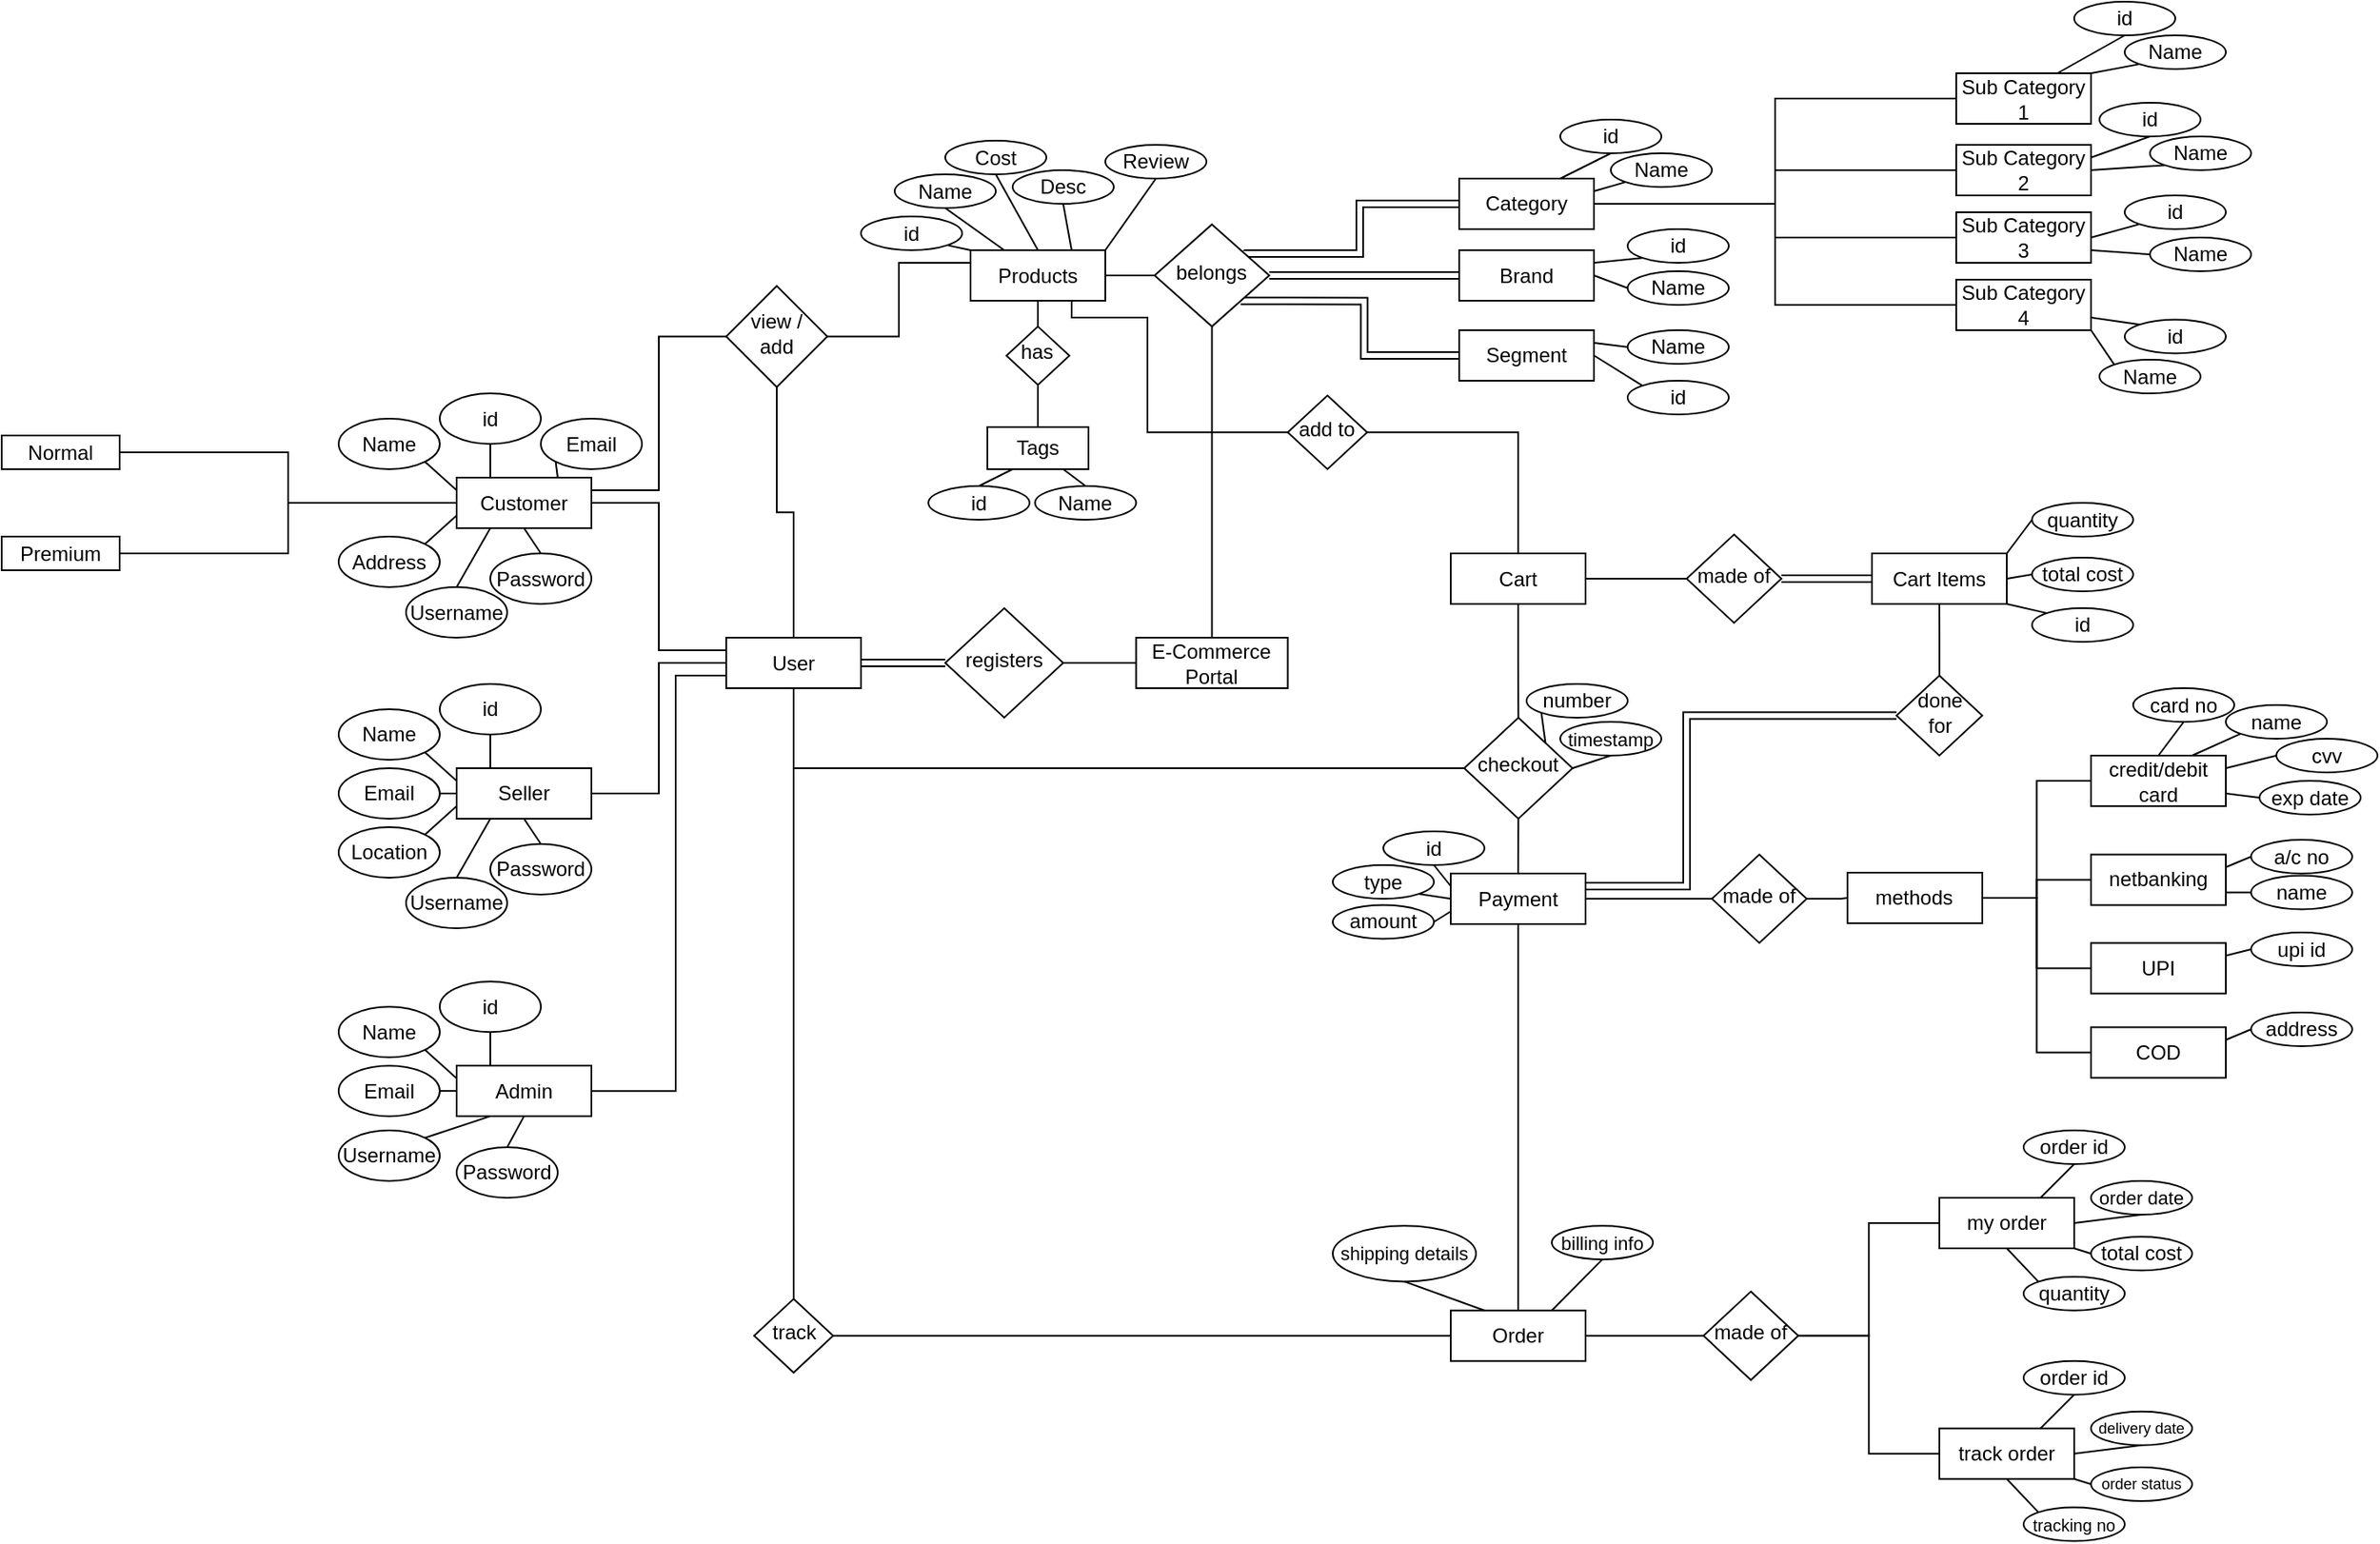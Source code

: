 <mxfile version="14.9.8" type="github">
  <diagram id="C5RBs43oDa-KdzZeNtuy" name="Page-1">
    <mxGraphModel dx="983" dy="569" grid="1" gridSize="10" guides="1" tooltips="1" connect="1" arrows="1" fold="1" page="1" pageScale="1" pageWidth="2336" pageHeight="1654" background="none" math="0" shadow="0">
      <root>
        <mxCell id="WIyWlLk6GJQsqaUBKTNV-0" />
        <mxCell id="WIyWlLk6GJQsqaUBKTNV-1" parent="WIyWlLk6GJQsqaUBKTNV-0" />
        <mxCell id="XLvopbLPkMRgBaN1qyR0-2" value="" style="edgeStyle=orthogonalEdgeStyle;rounded=0;orthogonalLoop=1;jettySize=auto;html=1;entryX=0;entryY=0.25;entryDx=0;entryDy=0;endArrow=none;endFill=0;" edge="1" parent="WIyWlLk6GJQsqaUBKTNV-1" source="WIyWlLk6GJQsqaUBKTNV-3" target="XLvopbLPkMRgBaN1qyR0-22">
          <mxGeometry relative="1" as="geometry">
            <mxPoint x="730" y="577.5" as="targetPoint" />
          </mxGeometry>
        </mxCell>
        <mxCell id="XLvopbLPkMRgBaN1qyR0-179" style="edgeStyle=orthogonalEdgeStyle;rounded=0;orthogonalLoop=1;jettySize=auto;html=1;exitX=1;exitY=0.25;exitDx=0;exitDy=0;entryX=0;entryY=0.5;entryDx=0;entryDy=0;startArrow=none;startFill=0;endArrow=none;endFill=0;strokeColor=#000000;" edge="1" parent="WIyWlLk6GJQsqaUBKTNV-1" source="WIyWlLk6GJQsqaUBKTNV-3" target="XLvopbLPkMRgBaN1qyR0-94">
          <mxGeometry relative="1" as="geometry" />
        </mxCell>
        <mxCell id="WIyWlLk6GJQsqaUBKTNV-3" value="Customer" style="rounded=0;whiteSpace=wrap;html=1;fontSize=12;glass=0;strokeWidth=1;shadow=0;" parent="WIyWlLk6GJQsqaUBKTNV-1" vertex="1">
          <mxGeometry x="570" y="562.5" width="80" height="30" as="geometry" />
        </mxCell>
        <mxCell id="XLvopbLPkMRgBaN1qyR0-1" style="edgeStyle=orthogonalEdgeStyle;rounded=0;orthogonalLoop=1;jettySize=auto;html=1;exitX=1;exitY=0.5;exitDx=0;exitDy=0;endArrow=none;endFill=0;" edge="1" parent="WIyWlLk6GJQsqaUBKTNV-1" source="WIyWlLk6GJQsqaUBKTNV-6" target="WIyWlLk6GJQsqaUBKTNV-7">
          <mxGeometry relative="1" as="geometry" />
        </mxCell>
        <mxCell id="WIyWlLk6GJQsqaUBKTNV-6" value="registers" style="rhombus;whiteSpace=wrap;html=1;shadow=0;fontFamily=Helvetica;fontSize=12;align=center;strokeWidth=1;spacing=6;spacingTop=-4;" parent="WIyWlLk6GJQsqaUBKTNV-1" vertex="1">
          <mxGeometry x="860" y="640" width="70" height="65" as="geometry" />
        </mxCell>
        <mxCell id="WIyWlLk6GJQsqaUBKTNV-7" value="E-Commerce Portal" style="rounded=0;whiteSpace=wrap;html=1;fontSize=12;glass=0;strokeWidth=1;shadow=0;" parent="WIyWlLk6GJQsqaUBKTNV-1" vertex="1">
          <mxGeometry x="973.27" y="657.5" width="90" height="30" as="geometry" />
        </mxCell>
        <mxCell id="XLvopbLPkMRgBaN1qyR0-3" value="id" style="ellipse;whiteSpace=wrap;html=1;" vertex="1" parent="WIyWlLk6GJQsqaUBKTNV-1">
          <mxGeometry x="560" y="512.5" width="60" height="30" as="geometry" />
        </mxCell>
        <mxCell id="XLvopbLPkMRgBaN1qyR0-4" value="Name" style="ellipse;whiteSpace=wrap;html=1;" vertex="1" parent="WIyWlLk6GJQsqaUBKTNV-1">
          <mxGeometry x="500" y="527.5" width="60" height="30" as="geometry" />
        </mxCell>
        <mxCell id="XLvopbLPkMRgBaN1qyR0-6" value="Email" style="ellipse;whiteSpace=wrap;html=1;" vertex="1" parent="WIyWlLk6GJQsqaUBKTNV-1">
          <mxGeometry x="620" y="527.5" width="60" height="30" as="geometry" />
        </mxCell>
        <mxCell id="XLvopbLPkMRgBaN1qyR0-7" value="Address" style="ellipse;whiteSpace=wrap;html=1;" vertex="1" parent="WIyWlLk6GJQsqaUBKTNV-1">
          <mxGeometry x="500" y="597.5" width="60" height="30" as="geometry" />
        </mxCell>
        <mxCell id="XLvopbLPkMRgBaN1qyR0-10" value="Username" style="ellipse;whiteSpace=wrap;html=1;" vertex="1" parent="WIyWlLk6GJQsqaUBKTNV-1">
          <mxGeometry x="540" y="627.5" width="60" height="30" as="geometry" />
        </mxCell>
        <mxCell id="XLvopbLPkMRgBaN1qyR0-11" value="Password" style="ellipse;whiteSpace=wrap;html=1;" vertex="1" parent="WIyWlLk6GJQsqaUBKTNV-1">
          <mxGeometry x="590" y="607.5" width="60" height="30" as="geometry" />
        </mxCell>
        <mxCell id="XLvopbLPkMRgBaN1qyR0-14" value="" style="endArrow=none;html=1;entryX=0.5;entryY=1;entryDx=0;entryDy=0;exitX=0.25;exitY=0;exitDx=0;exitDy=0;" edge="1" parent="WIyWlLk6GJQsqaUBKTNV-1" source="WIyWlLk6GJQsqaUBKTNV-3" target="XLvopbLPkMRgBaN1qyR0-3">
          <mxGeometry width="50" height="50" relative="1" as="geometry">
            <mxPoint x="600" y="557.5" as="sourcePoint" />
            <mxPoint x="710" y="587.5" as="targetPoint" />
          </mxGeometry>
        </mxCell>
        <mxCell id="XLvopbLPkMRgBaN1qyR0-15" value="" style="endArrow=none;html=1;entryX=1;entryY=1;entryDx=0;entryDy=0;exitX=0;exitY=0.25;exitDx=0;exitDy=0;" edge="1" parent="WIyWlLk6GJQsqaUBKTNV-1" source="WIyWlLk6GJQsqaUBKTNV-3" target="XLvopbLPkMRgBaN1qyR0-4">
          <mxGeometry width="50" height="50" relative="1" as="geometry">
            <mxPoint x="567" y="567.5" as="sourcePoint" />
            <mxPoint x="560" y="551.51" as="targetPoint" />
          </mxGeometry>
        </mxCell>
        <mxCell id="XLvopbLPkMRgBaN1qyR0-16" value="" style="endArrow=none;html=1;entryX=0;entryY=1;entryDx=0;entryDy=0;exitX=0.75;exitY=0;exitDx=0;exitDy=0;" edge="1" parent="WIyWlLk6GJQsqaUBKTNV-1" source="WIyWlLk6GJQsqaUBKTNV-3" target="XLvopbLPkMRgBaN1qyR0-6">
          <mxGeometry width="50" height="50" relative="1" as="geometry">
            <mxPoint x="620" y="577.5" as="sourcePoint" />
            <mxPoint x="612.64" y="561.51" as="targetPoint" />
          </mxGeometry>
        </mxCell>
        <mxCell id="XLvopbLPkMRgBaN1qyR0-17" value="" style="endArrow=none;html=1;entryX=1;entryY=0;entryDx=0;entryDy=0;exitX=0;exitY=0.75;exitDx=0;exitDy=0;" edge="1" parent="WIyWlLk6GJQsqaUBKTNV-1" source="WIyWlLk6GJQsqaUBKTNV-3" target="XLvopbLPkMRgBaN1qyR0-7">
          <mxGeometry width="50" height="50" relative="1" as="geometry">
            <mxPoint x="573" y="606.5" as="sourcePoint" />
            <mxPoint x="622.64" y="571.51" as="targetPoint" />
          </mxGeometry>
        </mxCell>
        <mxCell id="XLvopbLPkMRgBaN1qyR0-18" value="" style="endArrow=none;html=1;entryX=0.5;entryY=0;entryDx=0;entryDy=0;exitX=0.25;exitY=1;exitDx=0;exitDy=0;" edge="1" parent="WIyWlLk6GJQsqaUBKTNV-1" source="WIyWlLk6GJQsqaUBKTNV-3" target="XLvopbLPkMRgBaN1qyR0-10">
          <mxGeometry width="50" height="50" relative="1" as="geometry">
            <mxPoint x="640" y="597.5" as="sourcePoint" />
            <mxPoint x="632.64" y="581.51" as="targetPoint" />
          </mxGeometry>
        </mxCell>
        <mxCell id="XLvopbLPkMRgBaN1qyR0-19" value="" style="endArrow=none;html=1;entryX=0.5;entryY=1;entryDx=0;entryDy=0;exitX=0.5;exitY=0;exitDx=0;exitDy=0;" edge="1" parent="WIyWlLk6GJQsqaUBKTNV-1" source="XLvopbLPkMRgBaN1qyR0-11" target="WIyWlLk6GJQsqaUBKTNV-3">
          <mxGeometry width="50" height="50" relative="1" as="geometry">
            <mxPoint x="650" y="607.5" as="sourcePoint" />
            <mxPoint x="642.64" y="591.51" as="targetPoint" />
          </mxGeometry>
        </mxCell>
        <mxCell id="XLvopbLPkMRgBaN1qyR0-23" style="edgeStyle=orthogonalEdgeStyle;rounded=0;orthogonalLoop=1;jettySize=auto;html=1;entryX=0;entryY=0.5;entryDx=0;entryDy=0;shape=link;" edge="1" parent="WIyWlLk6GJQsqaUBKTNV-1" source="XLvopbLPkMRgBaN1qyR0-22" target="WIyWlLk6GJQsqaUBKTNV-6">
          <mxGeometry relative="1" as="geometry" />
        </mxCell>
        <mxCell id="XLvopbLPkMRgBaN1qyR0-97" style="edgeStyle=orthogonalEdgeStyle;rounded=0;orthogonalLoop=1;jettySize=auto;html=1;entryX=0.5;entryY=1;entryDx=0;entryDy=0;startArrow=none;startFill=0;endArrow=none;endFill=0;strokeColor=#000000;" edge="1" parent="WIyWlLk6GJQsqaUBKTNV-1" source="XLvopbLPkMRgBaN1qyR0-22" target="XLvopbLPkMRgBaN1qyR0-94">
          <mxGeometry relative="1" as="geometry" />
        </mxCell>
        <mxCell id="XLvopbLPkMRgBaN1qyR0-184" style="edgeStyle=orthogonalEdgeStyle;rounded=0;orthogonalLoop=1;jettySize=auto;html=1;startArrow=none;startFill=0;endArrow=none;endFill=0;strokeColor=#000000;entryX=0;entryY=0.5;entryDx=0;entryDy=0;exitX=0.5;exitY=1;exitDx=0;exitDy=0;" edge="1" parent="WIyWlLk6GJQsqaUBKTNV-1" source="XLvopbLPkMRgBaN1qyR0-22" target="XLvopbLPkMRgBaN1qyR0-180">
          <mxGeometry relative="1" as="geometry">
            <mxPoint x="770" y="760" as="targetPoint" />
            <Array as="points">
              <mxPoint x="770" y="735" />
            </Array>
          </mxGeometry>
        </mxCell>
        <mxCell id="XLvopbLPkMRgBaN1qyR0-245" style="edgeStyle=orthogonalEdgeStyle;rounded=0;orthogonalLoop=1;jettySize=auto;html=1;fontSize=11;startArrow=none;startFill=0;endArrow=none;endFill=0;strokeColor=#000000;" edge="1" parent="WIyWlLk6GJQsqaUBKTNV-1" source="XLvopbLPkMRgBaN1qyR0-22" target="XLvopbLPkMRgBaN1qyR0-171">
          <mxGeometry relative="1" as="geometry" />
        </mxCell>
        <mxCell id="XLvopbLPkMRgBaN1qyR0-22" value="User" style="rounded=0;whiteSpace=wrap;html=1;fontSize=12;glass=0;strokeWidth=1;shadow=0;" vertex="1" parent="WIyWlLk6GJQsqaUBKTNV-1">
          <mxGeometry x="730" y="657.5" width="80" height="30" as="geometry" />
        </mxCell>
        <mxCell id="XLvopbLPkMRgBaN1qyR0-37" style="edgeStyle=orthogonalEdgeStyle;rounded=0;orthogonalLoop=1;jettySize=auto;html=1;exitX=1;exitY=0.5;exitDx=0;exitDy=0;entryX=0;entryY=0.5;entryDx=0;entryDy=0;endArrow=none;endFill=0;" edge="1" parent="WIyWlLk6GJQsqaUBKTNV-1" source="XLvopbLPkMRgBaN1qyR0-24" target="XLvopbLPkMRgBaN1qyR0-22">
          <mxGeometry relative="1" as="geometry" />
        </mxCell>
        <mxCell id="XLvopbLPkMRgBaN1qyR0-24" value="Seller" style="rounded=0;whiteSpace=wrap;html=1;fontSize=12;glass=0;strokeWidth=1;shadow=0;" vertex="1" parent="WIyWlLk6GJQsqaUBKTNV-1">
          <mxGeometry x="570" y="735" width="80" height="30" as="geometry" />
        </mxCell>
        <mxCell id="XLvopbLPkMRgBaN1qyR0-25" value="id" style="ellipse;whiteSpace=wrap;html=1;" vertex="1" parent="WIyWlLk6GJQsqaUBKTNV-1">
          <mxGeometry x="560" y="685" width="60" height="30" as="geometry" />
        </mxCell>
        <mxCell id="XLvopbLPkMRgBaN1qyR0-26" value="Name" style="ellipse;whiteSpace=wrap;html=1;" vertex="1" parent="WIyWlLk6GJQsqaUBKTNV-1">
          <mxGeometry x="500" y="700" width="60" height="30" as="geometry" />
        </mxCell>
        <mxCell id="XLvopbLPkMRgBaN1qyR0-27" value="Email" style="ellipse;whiteSpace=wrap;html=1;" vertex="1" parent="WIyWlLk6GJQsqaUBKTNV-1">
          <mxGeometry x="500" y="735" width="60" height="30" as="geometry" />
        </mxCell>
        <mxCell id="XLvopbLPkMRgBaN1qyR0-28" value="Location" style="ellipse;whiteSpace=wrap;html=1;" vertex="1" parent="WIyWlLk6GJQsqaUBKTNV-1">
          <mxGeometry x="500" y="770" width="60" height="30" as="geometry" />
        </mxCell>
        <mxCell id="XLvopbLPkMRgBaN1qyR0-29" value="Username" style="ellipse;whiteSpace=wrap;html=1;" vertex="1" parent="WIyWlLk6GJQsqaUBKTNV-1">
          <mxGeometry x="540" y="800" width="60" height="30" as="geometry" />
        </mxCell>
        <mxCell id="XLvopbLPkMRgBaN1qyR0-30" value="Password" style="ellipse;whiteSpace=wrap;html=1;" vertex="1" parent="WIyWlLk6GJQsqaUBKTNV-1">
          <mxGeometry x="590" y="780" width="60" height="30" as="geometry" />
        </mxCell>
        <mxCell id="XLvopbLPkMRgBaN1qyR0-31" value="" style="endArrow=none;html=1;entryX=0.5;entryY=1;entryDx=0;entryDy=0;exitX=0.25;exitY=0;exitDx=0;exitDy=0;" edge="1" parent="WIyWlLk6GJQsqaUBKTNV-1" source="XLvopbLPkMRgBaN1qyR0-24" target="XLvopbLPkMRgBaN1qyR0-25">
          <mxGeometry width="50" height="50" relative="1" as="geometry">
            <mxPoint x="600" y="730" as="sourcePoint" />
            <mxPoint x="710" y="760" as="targetPoint" />
          </mxGeometry>
        </mxCell>
        <mxCell id="XLvopbLPkMRgBaN1qyR0-32" value="" style="endArrow=none;html=1;entryX=1;entryY=1;entryDx=0;entryDy=0;exitX=0;exitY=0.25;exitDx=0;exitDy=0;" edge="1" parent="WIyWlLk6GJQsqaUBKTNV-1" source="XLvopbLPkMRgBaN1qyR0-24" target="XLvopbLPkMRgBaN1qyR0-26">
          <mxGeometry width="50" height="50" relative="1" as="geometry">
            <mxPoint x="567" y="740" as="sourcePoint" />
            <mxPoint x="560" y="724.01" as="targetPoint" />
          </mxGeometry>
        </mxCell>
        <mxCell id="XLvopbLPkMRgBaN1qyR0-33" value="" style="endArrow=none;html=1;entryX=1;entryY=0.5;entryDx=0;entryDy=0;exitX=0;exitY=0.5;exitDx=0;exitDy=0;" edge="1" parent="WIyWlLk6GJQsqaUBKTNV-1" source="XLvopbLPkMRgBaN1qyR0-24" target="XLvopbLPkMRgBaN1qyR0-27">
          <mxGeometry width="50" height="50" relative="1" as="geometry">
            <mxPoint x="620" y="750" as="sourcePoint" />
            <mxPoint x="612.64" y="734.01" as="targetPoint" />
          </mxGeometry>
        </mxCell>
        <mxCell id="XLvopbLPkMRgBaN1qyR0-34" value="" style="endArrow=none;html=1;entryX=1;entryY=0;entryDx=0;entryDy=0;exitX=0;exitY=0.75;exitDx=0;exitDy=0;" edge="1" parent="WIyWlLk6GJQsqaUBKTNV-1" source="XLvopbLPkMRgBaN1qyR0-24" target="XLvopbLPkMRgBaN1qyR0-28">
          <mxGeometry width="50" height="50" relative="1" as="geometry">
            <mxPoint x="573" y="779" as="sourcePoint" />
            <mxPoint x="622.64" y="744.01" as="targetPoint" />
          </mxGeometry>
        </mxCell>
        <mxCell id="XLvopbLPkMRgBaN1qyR0-35" value="" style="endArrow=none;html=1;entryX=0.5;entryY=0;entryDx=0;entryDy=0;exitX=0.25;exitY=1;exitDx=0;exitDy=0;" edge="1" parent="WIyWlLk6GJQsqaUBKTNV-1" source="XLvopbLPkMRgBaN1qyR0-24" target="XLvopbLPkMRgBaN1qyR0-29">
          <mxGeometry width="50" height="50" relative="1" as="geometry">
            <mxPoint x="640" y="770" as="sourcePoint" />
            <mxPoint x="632.64" y="754.01" as="targetPoint" />
          </mxGeometry>
        </mxCell>
        <mxCell id="XLvopbLPkMRgBaN1qyR0-36" value="" style="endArrow=none;html=1;entryX=0.5;entryY=1;entryDx=0;entryDy=0;exitX=0.5;exitY=0;exitDx=0;exitDy=0;" edge="1" parent="WIyWlLk6GJQsqaUBKTNV-1" source="XLvopbLPkMRgBaN1qyR0-30" target="XLvopbLPkMRgBaN1qyR0-24">
          <mxGeometry width="50" height="50" relative="1" as="geometry">
            <mxPoint x="650" y="780" as="sourcePoint" />
            <mxPoint x="642.64" y="764.01" as="targetPoint" />
          </mxGeometry>
        </mxCell>
        <mxCell id="XLvopbLPkMRgBaN1qyR0-41" style="edgeStyle=orthogonalEdgeStyle;rounded=0;orthogonalLoop=1;jettySize=auto;html=1;entryX=0;entryY=0.5;entryDx=0;entryDy=0;endArrow=none;endFill=0;" edge="1" parent="WIyWlLk6GJQsqaUBKTNV-1" source="XLvopbLPkMRgBaN1qyR0-39" target="WIyWlLk6GJQsqaUBKTNV-3">
          <mxGeometry relative="1" as="geometry" />
        </mxCell>
        <mxCell id="XLvopbLPkMRgBaN1qyR0-39" value="Normal" style="rounded=0;whiteSpace=wrap;html=1;fontSize=12;glass=0;strokeWidth=1;shadow=0;" vertex="1" parent="WIyWlLk6GJQsqaUBKTNV-1">
          <mxGeometry x="300" y="537.5" width="70" height="20" as="geometry" />
        </mxCell>
        <mxCell id="XLvopbLPkMRgBaN1qyR0-43" style="edgeStyle=orthogonalEdgeStyle;rounded=0;orthogonalLoop=1;jettySize=auto;html=1;entryX=0;entryY=0.5;entryDx=0;entryDy=0;startArrow=none;startFill=0;endArrow=none;endFill=0;" edge="1" parent="WIyWlLk6GJQsqaUBKTNV-1" source="XLvopbLPkMRgBaN1qyR0-40" target="WIyWlLk6GJQsqaUBKTNV-3">
          <mxGeometry relative="1" as="geometry" />
        </mxCell>
        <mxCell id="XLvopbLPkMRgBaN1qyR0-40" value="Premium" style="rounded=0;whiteSpace=wrap;html=1;fontSize=12;glass=0;strokeWidth=1;shadow=0;" vertex="1" parent="WIyWlLk6GJQsqaUBKTNV-1">
          <mxGeometry x="300" y="597.5" width="70" height="20" as="geometry" />
        </mxCell>
        <mxCell id="XLvopbLPkMRgBaN1qyR0-75" style="edgeStyle=orthogonalEdgeStyle;rounded=0;orthogonalLoop=1;jettySize=auto;html=1;exitX=1;exitY=1;exitDx=0;exitDy=0;entryX=0;entryY=0.5;entryDx=0;entryDy=0;startArrow=none;startFill=0;endArrow=none;endFill=0;strokeColor=#000000;shape=link;" edge="1" parent="WIyWlLk6GJQsqaUBKTNV-1" source="XLvopbLPkMRgBaN1qyR0-99" target="XLvopbLPkMRgBaN1qyR0-73">
          <mxGeometry relative="1" as="geometry">
            <mxPoint x="1050" y="452.5" as="sourcePoint" />
          </mxGeometry>
        </mxCell>
        <mxCell id="XLvopbLPkMRgBaN1qyR0-76" style="edgeStyle=orthogonalEdgeStyle;rounded=0;orthogonalLoop=1;jettySize=auto;html=1;exitX=1;exitY=0.5;exitDx=0;exitDy=0;entryX=0;entryY=0.5;entryDx=0;entryDy=0;startArrow=none;startFill=0;endArrow=none;endFill=0;strokeColor=#000000;shape=link;" edge="1" parent="WIyWlLk6GJQsqaUBKTNV-1" source="XLvopbLPkMRgBaN1qyR0-99" target="XLvopbLPkMRgBaN1qyR0-72">
          <mxGeometry relative="1" as="geometry">
            <mxPoint x="1050" y="445" as="sourcePoint" />
          </mxGeometry>
        </mxCell>
        <mxCell id="XLvopbLPkMRgBaN1qyR0-103" style="edgeStyle=orthogonalEdgeStyle;rounded=0;orthogonalLoop=1;jettySize=auto;html=1;entryX=0;entryY=0.5;entryDx=0;entryDy=0;startArrow=none;startFill=0;endArrow=none;endFill=0;strokeColor=#000000;" edge="1" parent="WIyWlLk6GJQsqaUBKTNV-1" source="XLvopbLPkMRgBaN1qyR0-50" target="XLvopbLPkMRgBaN1qyR0-99">
          <mxGeometry relative="1" as="geometry" />
        </mxCell>
        <mxCell id="XLvopbLPkMRgBaN1qyR0-153" style="edgeStyle=orthogonalEdgeStyle;rounded=0;orthogonalLoop=1;jettySize=auto;html=1;exitX=0.75;exitY=1;exitDx=0;exitDy=0;entryX=0;entryY=0.5;entryDx=0;entryDy=0;startArrow=none;startFill=0;endArrow=none;endFill=0;strokeColor=#000000;" edge="1" parent="WIyWlLk6GJQsqaUBKTNV-1" source="XLvopbLPkMRgBaN1qyR0-50" target="XLvopbLPkMRgBaN1qyR0-151">
          <mxGeometry relative="1" as="geometry">
            <Array as="points">
              <mxPoint x="935" y="467.5" />
              <mxPoint x="980" y="467.5" />
              <mxPoint x="980" y="535.5" />
            </Array>
          </mxGeometry>
        </mxCell>
        <mxCell id="XLvopbLPkMRgBaN1qyR0-50" value="Products" style="rounded=0;whiteSpace=wrap;html=1;fontSize=12;glass=0;strokeWidth=1;shadow=0;" vertex="1" parent="WIyWlLk6GJQsqaUBKTNV-1">
          <mxGeometry x="875" y="427.5" width="80" height="30" as="geometry" />
        </mxCell>
        <mxCell id="XLvopbLPkMRgBaN1qyR0-160" style="edgeStyle=orthogonalEdgeStyle;rounded=0;orthogonalLoop=1;jettySize=auto;html=1;exitX=1;exitY=0.5;exitDx=0;exitDy=0;entryX=0;entryY=0.5;entryDx=0;entryDy=0;startArrow=none;startFill=0;endArrow=none;endFill=0;strokeColor=#000000;" edge="1" parent="WIyWlLk6GJQsqaUBKTNV-1" source="XLvopbLPkMRgBaN1qyR0-51" target="XLvopbLPkMRgBaN1qyR0-159">
          <mxGeometry relative="1" as="geometry" />
        </mxCell>
        <mxCell id="XLvopbLPkMRgBaN1qyR0-181" style="edgeStyle=orthogonalEdgeStyle;rounded=0;orthogonalLoop=1;jettySize=auto;html=1;startArrow=none;startFill=0;endArrow=none;endFill=0;strokeColor=#000000;" edge="1" parent="WIyWlLk6GJQsqaUBKTNV-1" source="XLvopbLPkMRgBaN1qyR0-51" target="XLvopbLPkMRgBaN1qyR0-180">
          <mxGeometry relative="1" as="geometry" />
        </mxCell>
        <mxCell id="XLvopbLPkMRgBaN1qyR0-51" value="Cart" style="rounded=0;whiteSpace=wrap;html=1;fontSize=12;glass=0;strokeWidth=1;shadow=0;" vertex="1" parent="WIyWlLk6GJQsqaUBKTNV-1">
          <mxGeometry x="1160" y="607.5" width="80" height="30" as="geometry" />
        </mxCell>
        <mxCell id="XLvopbLPkMRgBaN1qyR0-54" value="id" style="ellipse;whiteSpace=wrap;html=1;" vertex="1" parent="WIyWlLk6GJQsqaUBKTNV-1">
          <mxGeometry x="810" y="407.5" width="60" height="20" as="geometry" />
        </mxCell>
        <mxCell id="XLvopbLPkMRgBaN1qyR0-55" value="" style="endArrow=none;html=1;entryX=1;entryY=1;entryDx=0;entryDy=0;exitX=0;exitY=0;exitDx=0;exitDy=0;" edge="1" parent="WIyWlLk6GJQsqaUBKTNV-1" target="XLvopbLPkMRgBaN1qyR0-54" source="XLvopbLPkMRgBaN1qyR0-50">
          <mxGeometry width="50" height="50" relative="1" as="geometry">
            <mxPoint x="900" y="427.5" as="sourcePoint" />
            <mxPoint x="1020" y="452.5" as="targetPoint" />
          </mxGeometry>
        </mxCell>
        <mxCell id="XLvopbLPkMRgBaN1qyR0-59" value="" style="endArrow=none;html=1;entryX=0.25;entryY=0;entryDx=0;entryDy=0;exitX=0.5;exitY=1;exitDx=0;exitDy=0;" edge="1" parent="WIyWlLk6GJQsqaUBKTNV-1" source="XLvopbLPkMRgBaN1qyR0-60" target="XLvopbLPkMRgBaN1qyR0-50">
          <mxGeometry width="50" height="50" relative="1" as="geometry">
            <mxPoint x="860" y="472.5" as="sourcePoint" />
            <mxPoint x="910" y="417.5" as="targetPoint" />
          </mxGeometry>
        </mxCell>
        <mxCell id="XLvopbLPkMRgBaN1qyR0-60" value="Name" style="ellipse;whiteSpace=wrap;html=1;" vertex="1" parent="WIyWlLk6GJQsqaUBKTNV-1">
          <mxGeometry x="830" y="382.5" width="60" height="20" as="geometry" />
        </mxCell>
        <mxCell id="XLvopbLPkMRgBaN1qyR0-61" value="Cost" style="ellipse;whiteSpace=wrap;html=1;" vertex="1" parent="WIyWlLk6GJQsqaUBKTNV-1">
          <mxGeometry x="860" y="362.5" width="60" height="20" as="geometry" />
        </mxCell>
        <mxCell id="XLvopbLPkMRgBaN1qyR0-62" value="" style="endArrow=none;html=1;exitX=0.5;exitY=1;exitDx=0;exitDy=0;entryX=0.5;entryY=0;entryDx=0;entryDy=0;" edge="1" parent="WIyWlLk6GJQsqaUBKTNV-1" source="XLvopbLPkMRgBaN1qyR0-61" target="XLvopbLPkMRgBaN1qyR0-50">
          <mxGeometry width="50" height="50" relative="1" as="geometry">
            <mxPoint x="910" y="437.5" as="sourcePoint" />
            <mxPoint x="880" y="417.5" as="targetPoint" />
          </mxGeometry>
        </mxCell>
        <mxCell id="XLvopbLPkMRgBaN1qyR0-63" value="Desc" style="ellipse;whiteSpace=wrap;html=1;" vertex="1" parent="WIyWlLk6GJQsqaUBKTNV-1">
          <mxGeometry x="900" y="380" width="60" height="20" as="geometry" />
        </mxCell>
        <mxCell id="XLvopbLPkMRgBaN1qyR0-64" value="" style="endArrow=none;html=1;entryX=0.5;entryY=1;entryDx=0;entryDy=0;exitX=0.75;exitY=0;exitDx=0;exitDy=0;" edge="1" parent="WIyWlLk6GJQsqaUBKTNV-1" source="XLvopbLPkMRgBaN1qyR0-50" target="XLvopbLPkMRgBaN1qyR0-63">
          <mxGeometry width="50" height="50" relative="1" as="geometry">
            <mxPoint x="920" y="427.5" as="sourcePoint" />
            <mxPoint x="880" y="417.5" as="targetPoint" />
          </mxGeometry>
        </mxCell>
        <mxCell id="XLvopbLPkMRgBaN1qyR0-67" style="edgeStyle=orthogonalEdgeStyle;rounded=0;orthogonalLoop=1;jettySize=auto;html=1;entryX=0.5;entryY=0;entryDx=0;entryDy=0;endArrow=none;endFill=0;exitX=0.5;exitY=1;exitDx=0;exitDy=0;" edge="1" parent="WIyWlLk6GJQsqaUBKTNV-1" source="XLvopbLPkMRgBaN1qyR0-99" target="WIyWlLk6GJQsqaUBKTNV-7">
          <mxGeometry relative="1" as="geometry">
            <mxPoint x="943.208" y="522.557" as="sourcePoint" />
          </mxGeometry>
        </mxCell>
        <mxCell id="XLvopbLPkMRgBaN1qyR0-102" style="edgeStyle=orthogonalEdgeStyle;rounded=0;orthogonalLoop=1;jettySize=auto;html=1;entryX=1;entryY=0;entryDx=0;entryDy=0;startArrow=none;startFill=0;endArrow=none;endFill=0;strokeColor=#000000;shape=link;" edge="1" parent="WIyWlLk6GJQsqaUBKTNV-1" source="XLvopbLPkMRgBaN1qyR0-71" target="XLvopbLPkMRgBaN1qyR0-99">
          <mxGeometry relative="1" as="geometry">
            <Array as="points">
              <mxPoint x="1106" y="399.5" />
              <mxPoint x="1106" y="429.5" />
            </Array>
          </mxGeometry>
        </mxCell>
        <mxCell id="XLvopbLPkMRgBaN1qyR0-108" style="edgeStyle=orthogonalEdgeStyle;rounded=0;orthogonalLoop=1;jettySize=auto;html=1;entryX=0;entryY=0.5;entryDx=0;entryDy=0;startArrow=none;startFill=0;endArrow=none;endFill=0;strokeColor=#000000;" edge="1" parent="WIyWlLk6GJQsqaUBKTNV-1" source="XLvopbLPkMRgBaN1qyR0-71" target="XLvopbLPkMRgBaN1qyR0-105">
          <mxGeometry relative="1" as="geometry" />
        </mxCell>
        <mxCell id="XLvopbLPkMRgBaN1qyR0-110" style="edgeStyle=orthogonalEdgeStyle;rounded=0;orthogonalLoop=1;jettySize=auto;html=1;exitX=1;exitY=0.5;exitDx=0;exitDy=0;entryX=0;entryY=0.5;entryDx=0;entryDy=0;startArrow=none;startFill=0;endArrow=none;endFill=0;strokeColor=#000000;" edge="1" parent="WIyWlLk6GJQsqaUBKTNV-1" source="XLvopbLPkMRgBaN1qyR0-71" target="XLvopbLPkMRgBaN1qyR0-109">
          <mxGeometry relative="1" as="geometry" />
        </mxCell>
        <mxCell id="XLvopbLPkMRgBaN1qyR0-112" style="edgeStyle=orthogonalEdgeStyle;rounded=0;orthogonalLoop=1;jettySize=auto;html=1;exitX=1;exitY=0.5;exitDx=0;exitDy=0;entryX=0;entryY=0.5;entryDx=0;entryDy=0;startArrow=none;startFill=0;endArrow=none;endFill=0;strokeColor=#000000;" edge="1" parent="WIyWlLk6GJQsqaUBKTNV-1" source="XLvopbLPkMRgBaN1qyR0-71" target="XLvopbLPkMRgBaN1qyR0-111">
          <mxGeometry relative="1" as="geometry" />
        </mxCell>
        <mxCell id="XLvopbLPkMRgBaN1qyR0-114" style="edgeStyle=orthogonalEdgeStyle;rounded=0;orthogonalLoop=1;jettySize=auto;html=1;exitX=1;exitY=0.5;exitDx=0;exitDy=0;entryX=0;entryY=0.5;entryDx=0;entryDy=0;startArrow=none;startFill=0;endArrow=none;endFill=0;strokeColor=#000000;" edge="1" parent="WIyWlLk6GJQsqaUBKTNV-1" source="XLvopbLPkMRgBaN1qyR0-71" target="XLvopbLPkMRgBaN1qyR0-113">
          <mxGeometry relative="1" as="geometry" />
        </mxCell>
        <mxCell id="XLvopbLPkMRgBaN1qyR0-71" value="Category" style="rounded=0;whiteSpace=wrap;html=1;fontSize=12;glass=0;strokeWidth=1;shadow=0;" vertex="1" parent="WIyWlLk6GJQsqaUBKTNV-1">
          <mxGeometry x="1165" y="385" width="80" height="30" as="geometry" />
        </mxCell>
        <mxCell id="XLvopbLPkMRgBaN1qyR0-72" value="Brand" style="rounded=0;whiteSpace=wrap;html=1;fontSize=12;glass=0;strokeWidth=1;shadow=0;" vertex="1" parent="WIyWlLk6GJQsqaUBKTNV-1">
          <mxGeometry x="1165" y="427.5" width="80" height="30" as="geometry" />
        </mxCell>
        <mxCell id="XLvopbLPkMRgBaN1qyR0-73" value="Segment" style="rounded=0;whiteSpace=wrap;html=1;fontSize=12;glass=0;strokeWidth=1;shadow=0;" vertex="1" parent="WIyWlLk6GJQsqaUBKTNV-1">
          <mxGeometry x="1165" y="475" width="80" height="30" as="geometry" />
        </mxCell>
        <mxCell id="XLvopbLPkMRgBaN1qyR0-79" value="id" style="ellipse;whiteSpace=wrap;html=1;" vertex="1" parent="WIyWlLk6GJQsqaUBKTNV-1">
          <mxGeometry x="1225" y="350" width="60" height="20" as="geometry" />
        </mxCell>
        <mxCell id="XLvopbLPkMRgBaN1qyR0-80" value="" style="endArrow=none;html=1;entryX=0.5;entryY=1;entryDx=0;entryDy=0;exitX=0.75;exitY=0;exitDx=0;exitDy=0;" edge="1" parent="WIyWlLk6GJQsqaUBKTNV-1" target="XLvopbLPkMRgBaN1qyR0-79" source="XLvopbLPkMRgBaN1qyR0-71">
          <mxGeometry width="50" height="50" relative="1" as="geometry">
            <mxPoint x="1275" y="350" as="sourcePoint" />
            <mxPoint x="1395" y="375" as="targetPoint" />
          </mxGeometry>
        </mxCell>
        <mxCell id="XLvopbLPkMRgBaN1qyR0-81" value="Name" style="ellipse;whiteSpace=wrap;html=1;" vertex="1" parent="WIyWlLk6GJQsqaUBKTNV-1">
          <mxGeometry x="1255" y="370" width="60" height="20" as="geometry" />
        </mxCell>
        <mxCell id="XLvopbLPkMRgBaN1qyR0-82" value="" style="endArrow=none;html=1;entryX=0;entryY=1;entryDx=0;entryDy=0;exitX=1;exitY=0.25;exitDx=0;exitDy=0;" edge="1" parent="WIyWlLk6GJQsqaUBKTNV-1" source="XLvopbLPkMRgBaN1qyR0-71" target="XLvopbLPkMRgBaN1qyR0-81">
          <mxGeometry width="50" height="50" relative="1" as="geometry">
            <mxPoint x="1235" y="395" as="sourcePoint" />
            <mxPoint x="1265" y="380.0" as="targetPoint" />
          </mxGeometry>
        </mxCell>
        <mxCell id="XLvopbLPkMRgBaN1qyR0-83" value="id" style="ellipse;whiteSpace=wrap;html=1;" vertex="1" parent="WIyWlLk6GJQsqaUBKTNV-1">
          <mxGeometry x="1265" y="415" width="60" height="20" as="geometry" />
        </mxCell>
        <mxCell id="XLvopbLPkMRgBaN1qyR0-84" value="" style="endArrow=none;html=1;entryX=0;entryY=1;entryDx=0;entryDy=0;exitX=1;exitY=0.25;exitDx=0;exitDy=0;" edge="1" parent="WIyWlLk6GJQsqaUBKTNV-1" target="XLvopbLPkMRgBaN1qyR0-83" source="XLvopbLPkMRgBaN1qyR0-72">
          <mxGeometry width="50" height="50" relative="1" as="geometry">
            <mxPoint x="1255" y="445" as="sourcePoint" />
            <mxPoint x="1425" y="435" as="targetPoint" />
          </mxGeometry>
        </mxCell>
        <mxCell id="XLvopbLPkMRgBaN1qyR0-85" value="Name" style="ellipse;whiteSpace=wrap;html=1;" vertex="1" parent="WIyWlLk6GJQsqaUBKTNV-1">
          <mxGeometry x="1265" y="440" width="60" height="20" as="geometry" />
        </mxCell>
        <mxCell id="XLvopbLPkMRgBaN1qyR0-86" value="" style="endArrow=none;html=1;entryX=0;entryY=0.5;entryDx=0;entryDy=0;exitX=1;exitY=0.5;exitDx=0;exitDy=0;" edge="1" parent="WIyWlLk6GJQsqaUBKTNV-1" target="XLvopbLPkMRgBaN1qyR0-85" source="XLvopbLPkMRgBaN1qyR0-72">
          <mxGeometry width="50" height="50" relative="1" as="geometry">
            <mxPoint x="1275" y="452.5" as="sourcePoint" />
            <mxPoint x="1295" y="440.0" as="targetPoint" />
          </mxGeometry>
        </mxCell>
        <mxCell id="XLvopbLPkMRgBaN1qyR0-88" value="id" style="ellipse;whiteSpace=wrap;html=1;" vertex="1" parent="WIyWlLk6GJQsqaUBKTNV-1">
          <mxGeometry x="1265" y="505" width="60" height="20" as="geometry" />
        </mxCell>
        <mxCell id="XLvopbLPkMRgBaN1qyR0-89" value="" style="endArrow=none;html=1;entryX=0;entryY=0;entryDx=0;entryDy=0;exitX=1;exitY=0.5;exitDx=0;exitDy=0;" edge="1" parent="WIyWlLk6GJQsqaUBKTNV-1" target="XLvopbLPkMRgBaN1qyR0-88" source="XLvopbLPkMRgBaN1qyR0-73">
          <mxGeometry width="50" height="50" relative="1" as="geometry">
            <mxPoint x="1265" y="510" as="sourcePoint" />
            <mxPoint x="1435" y="500" as="targetPoint" />
          </mxGeometry>
        </mxCell>
        <mxCell id="XLvopbLPkMRgBaN1qyR0-90" value="Name" style="ellipse;whiteSpace=wrap;html=1;" vertex="1" parent="WIyWlLk6GJQsqaUBKTNV-1">
          <mxGeometry x="1265" y="475" width="60" height="20" as="geometry" />
        </mxCell>
        <mxCell id="XLvopbLPkMRgBaN1qyR0-91" value="" style="endArrow=none;html=1;entryX=0;entryY=0.5;entryDx=0;entryDy=0;exitX=1;exitY=0.25;exitDx=0;exitDy=0;" edge="1" parent="WIyWlLk6GJQsqaUBKTNV-1" target="XLvopbLPkMRgBaN1qyR0-90" source="XLvopbLPkMRgBaN1qyR0-73">
          <mxGeometry width="50" height="50" relative="1" as="geometry">
            <mxPoint x="1285" y="517.5" as="sourcePoint" />
            <mxPoint x="1305" y="505.0" as="targetPoint" />
          </mxGeometry>
        </mxCell>
        <mxCell id="XLvopbLPkMRgBaN1qyR0-96" style="edgeStyle=orthogonalEdgeStyle;rounded=0;orthogonalLoop=1;jettySize=auto;html=1;entryX=0;entryY=0.25;entryDx=0;entryDy=0;startArrow=none;startFill=0;endArrow=none;endFill=0;strokeColor=#000000;" edge="1" parent="WIyWlLk6GJQsqaUBKTNV-1" source="XLvopbLPkMRgBaN1qyR0-94" target="XLvopbLPkMRgBaN1qyR0-50">
          <mxGeometry relative="1" as="geometry" />
        </mxCell>
        <mxCell id="XLvopbLPkMRgBaN1qyR0-94" value="view / add" style="rhombus;whiteSpace=wrap;html=1;shadow=0;fontFamily=Helvetica;fontSize=12;align=center;strokeWidth=1;spacing=6;spacingTop=-4;" vertex="1" parent="WIyWlLk6GJQsqaUBKTNV-1">
          <mxGeometry x="730" y="448.75" width="60" height="60" as="geometry" />
        </mxCell>
        <mxCell id="XLvopbLPkMRgBaN1qyR0-99" value="belongs" style="rhombus;whiteSpace=wrap;html=1;shadow=0;fontFamily=Helvetica;fontSize=12;align=center;strokeWidth=1;spacing=6;spacingTop=-4;" vertex="1" parent="WIyWlLk6GJQsqaUBKTNV-1">
          <mxGeometry x="984.24" y="412.19" width="68.06" height="60.62" as="geometry" />
        </mxCell>
        <mxCell id="XLvopbLPkMRgBaN1qyR0-105" value="Sub Category 1" style="rounded=0;whiteSpace=wrap;html=1;fontSize=12;glass=0;strokeWidth=1;shadow=0;" vertex="1" parent="WIyWlLk6GJQsqaUBKTNV-1">
          <mxGeometry x="1460" y="322.5" width="80" height="30" as="geometry" />
        </mxCell>
        <mxCell id="XLvopbLPkMRgBaN1qyR0-109" value="Sub Category 2" style="rounded=0;whiteSpace=wrap;html=1;fontSize=12;glass=0;strokeWidth=1;shadow=0;" vertex="1" parent="WIyWlLk6GJQsqaUBKTNV-1">
          <mxGeometry x="1460" y="365" width="80" height="30" as="geometry" />
        </mxCell>
        <mxCell id="XLvopbLPkMRgBaN1qyR0-111" value="Sub Category 3" style="rounded=0;whiteSpace=wrap;html=1;fontSize=12;glass=0;strokeWidth=1;shadow=0;" vertex="1" parent="WIyWlLk6GJQsqaUBKTNV-1">
          <mxGeometry x="1460" y="405" width="80" height="30" as="geometry" />
        </mxCell>
        <mxCell id="XLvopbLPkMRgBaN1qyR0-113" value="Sub Category 4" style="rounded=0;whiteSpace=wrap;html=1;fontSize=12;glass=0;strokeWidth=1;shadow=0;" vertex="1" parent="WIyWlLk6GJQsqaUBKTNV-1">
          <mxGeometry x="1460" y="445" width="80" height="30" as="geometry" />
        </mxCell>
        <mxCell id="XLvopbLPkMRgBaN1qyR0-115" value="id" style="ellipse;whiteSpace=wrap;html=1;" vertex="1" parent="WIyWlLk6GJQsqaUBKTNV-1">
          <mxGeometry x="1530" y="280" width="60" height="20" as="geometry" />
        </mxCell>
        <mxCell id="XLvopbLPkMRgBaN1qyR0-116" value="" style="endArrow=none;html=1;entryX=0.5;entryY=1;entryDx=0;entryDy=0;exitX=0.75;exitY=0;exitDx=0;exitDy=0;" edge="1" parent="WIyWlLk6GJQsqaUBKTNV-1" target="XLvopbLPkMRgBaN1qyR0-115" source="XLvopbLPkMRgBaN1qyR0-105">
          <mxGeometry width="50" height="50" relative="1" as="geometry">
            <mxPoint x="1530" y="315" as="sourcePoint" />
            <mxPoint x="1700" y="305" as="targetPoint" />
          </mxGeometry>
        </mxCell>
        <mxCell id="XLvopbLPkMRgBaN1qyR0-117" value="Name" style="ellipse;whiteSpace=wrap;html=1;" vertex="1" parent="WIyWlLk6GJQsqaUBKTNV-1">
          <mxGeometry x="1560" y="300" width="60" height="20" as="geometry" />
        </mxCell>
        <mxCell id="XLvopbLPkMRgBaN1qyR0-118" value="" style="endArrow=none;html=1;entryX=0;entryY=1;entryDx=0;entryDy=0;exitX=1;exitY=0;exitDx=0;exitDy=0;" edge="1" parent="WIyWlLk6GJQsqaUBKTNV-1" target="XLvopbLPkMRgBaN1qyR0-117" source="XLvopbLPkMRgBaN1qyR0-105">
          <mxGeometry width="50" height="50" relative="1" as="geometry">
            <mxPoint x="1550" y="322.5" as="sourcePoint" />
            <mxPoint x="1570" y="310.0" as="targetPoint" />
          </mxGeometry>
        </mxCell>
        <mxCell id="XLvopbLPkMRgBaN1qyR0-119" value="id" style="ellipse;whiteSpace=wrap;html=1;" vertex="1" parent="WIyWlLk6GJQsqaUBKTNV-1">
          <mxGeometry x="1545" y="340" width="60" height="20" as="geometry" />
        </mxCell>
        <mxCell id="XLvopbLPkMRgBaN1qyR0-120" value="" style="endArrow=none;html=1;entryX=0.5;entryY=1;entryDx=0;entryDy=0;exitX=1;exitY=0.25;exitDx=0;exitDy=0;" edge="1" parent="WIyWlLk6GJQsqaUBKTNV-1" target="XLvopbLPkMRgBaN1qyR0-119" source="XLvopbLPkMRgBaN1qyR0-109">
          <mxGeometry width="50" height="50" relative="1" as="geometry">
            <mxPoint x="1545" y="375" as="sourcePoint" />
            <mxPoint x="1715" y="365" as="targetPoint" />
          </mxGeometry>
        </mxCell>
        <mxCell id="XLvopbLPkMRgBaN1qyR0-121" value="Name" style="ellipse;whiteSpace=wrap;html=1;" vertex="1" parent="WIyWlLk6GJQsqaUBKTNV-1">
          <mxGeometry x="1575" y="360" width="60" height="20" as="geometry" />
        </mxCell>
        <mxCell id="XLvopbLPkMRgBaN1qyR0-122" value="" style="endArrow=none;html=1;entryX=0;entryY=1;entryDx=0;entryDy=0;exitX=1;exitY=0.5;exitDx=0;exitDy=0;" edge="1" parent="WIyWlLk6GJQsqaUBKTNV-1" target="XLvopbLPkMRgBaN1qyR0-121" source="XLvopbLPkMRgBaN1qyR0-109">
          <mxGeometry width="50" height="50" relative="1" as="geometry">
            <mxPoint x="1550" y="382.5" as="sourcePoint" />
            <mxPoint x="1585" y="370.0" as="targetPoint" />
          </mxGeometry>
        </mxCell>
        <mxCell id="XLvopbLPkMRgBaN1qyR0-131" value="id" style="ellipse;whiteSpace=wrap;html=1;" vertex="1" parent="WIyWlLk6GJQsqaUBKTNV-1">
          <mxGeometry x="1560" y="395" width="60" height="20" as="geometry" />
        </mxCell>
        <mxCell id="XLvopbLPkMRgBaN1qyR0-132" value="" style="endArrow=none;html=1;entryX=0;entryY=1;entryDx=0;entryDy=0;exitX=1;exitY=0.5;exitDx=0;exitDy=0;" edge="1" parent="WIyWlLk6GJQsqaUBKTNV-1" target="XLvopbLPkMRgBaN1qyR0-131" source="XLvopbLPkMRgBaN1qyR0-111">
          <mxGeometry width="50" height="50" relative="1" as="geometry">
            <mxPoint x="1545" y="427.5" as="sourcePoint" />
            <mxPoint x="1715" y="417.5" as="targetPoint" />
          </mxGeometry>
        </mxCell>
        <mxCell id="XLvopbLPkMRgBaN1qyR0-133" value="Name" style="ellipse;whiteSpace=wrap;html=1;" vertex="1" parent="WIyWlLk6GJQsqaUBKTNV-1">
          <mxGeometry x="1575" y="420" width="60" height="20" as="geometry" />
        </mxCell>
        <mxCell id="XLvopbLPkMRgBaN1qyR0-134" value="" style="endArrow=none;html=1;entryX=0;entryY=0.5;entryDx=0;entryDy=0;exitX=1;exitY=0.75;exitDx=0;exitDy=0;" edge="1" parent="WIyWlLk6GJQsqaUBKTNV-1" target="XLvopbLPkMRgBaN1qyR0-133" source="XLvopbLPkMRgBaN1qyR0-111">
          <mxGeometry width="50" height="50" relative="1" as="geometry">
            <mxPoint x="1565" y="435" as="sourcePoint" />
            <mxPoint x="1585" y="422.5" as="targetPoint" />
          </mxGeometry>
        </mxCell>
        <mxCell id="XLvopbLPkMRgBaN1qyR0-135" value="id" style="ellipse;whiteSpace=wrap;html=1;" vertex="1" parent="WIyWlLk6GJQsqaUBKTNV-1">
          <mxGeometry x="1560" y="468.75" width="60" height="20" as="geometry" />
        </mxCell>
        <mxCell id="XLvopbLPkMRgBaN1qyR0-136" value="" style="endArrow=none;html=1;entryX=0;entryY=0;entryDx=0;entryDy=0;exitX=1;exitY=0.75;exitDx=0;exitDy=0;" edge="1" parent="WIyWlLk6GJQsqaUBKTNV-1" target="XLvopbLPkMRgBaN1qyR0-135" source="XLvopbLPkMRgBaN1qyR0-113">
          <mxGeometry width="50" height="50" relative="1" as="geometry">
            <mxPoint x="1545" y="495" as="sourcePoint" />
            <mxPoint x="1715" y="485" as="targetPoint" />
          </mxGeometry>
        </mxCell>
        <mxCell id="XLvopbLPkMRgBaN1qyR0-137" value="Name" style="ellipse;whiteSpace=wrap;html=1;" vertex="1" parent="WIyWlLk6GJQsqaUBKTNV-1">
          <mxGeometry x="1545" y="492.5" width="60" height="20" as="geometry" />
        </mxCell>
        <mxCell id="XLvopbLPkMRgBaN1qyR0-138" value="" style="endArrow=none;html=1;entryX=0;entryY=0;entryDx=0;entryDy=0;exitX=1;exitY=1;exitDx=0;exitDy=0;" edge="1" parent="WIyWlLk6GJQsqaUBKTNV-1" target="XLvopbLPkMRgBaN1qyR0-137" source="XLvopbLPkMRgBaN1qyR0-113">
          <mxGeometry width="50" height="50" relative="1" as="geometry">
            <mxPoint x="1565" y="502.5" as="sourcePoint" />
            <mxPoint x="1585" y="490.0" as="targetPoint" />
          </mxGeometry>
        </mxCell>
        <mxCell id="XLvopbLPkMRgBaN1qyR0-140" value="Tags" style="rounded=0;whiteSpace=wrap;html=1;fontSize=12;glass=0;strokeWidth=1;shadow=0;" vertex="1" parent="WIyWlLk6GJQsqaUBKTNV-1">
          <mxGeometry x="885" y="532.5" width="60" height="25" as="geometry" />
        </mxCell>
        <mxCell id="XLvopbLPkMRgBaN1qyR0-141" value="id" style="ellipse;whiteSpace=wrap;html=1;" vertex="1" parent="WIyWlLk6GJQsqaUBKTNV-1">
          <mxGeometry x="850" y="567.5" width="60" height="20" as="geometry" />
        </mxCell>
        <mxCell id="XLvopbLPkMRgBaN1qyR0-142" value="" style="endArrow=none;html=1;entryX=0.5;entryY=0;entryDx=0;entryDy=0;exitX=0.25;exitY=1;exitDx=0;exitDy=0;" edge="1" parent="WIyWlLk6GJQsqaUBKTNV-1" source="XLvopbLPkMRgBaN1qyR0-140" target="XLvopbLPkMRgBaN1qyR0-141">
          <mxGeometry width="50" height="50" relative="1" as="geometry">
            <mxPoint x="1265" y="552.5" as="sourcePoint" />
            <mxPoint x="1435" y="542.5" as="targetPoint" />
          </mxGeometry>
        </mxCell>
        <mxCell id="XLvopbLPkMRgBaN1qyR0-143" value="Name" style="ellipse;whiteSpace=wrap;html=1;" vertex="1" parent="WIyWlLk6GJQsqaUBKTNV-1">
          <mxGeometry x="913.27" y="567.5" width="60" height="20" as="geometry" />
        </mxCell>
        <mxCell id="XLvopbLPkMRgBaN1qyR0-144" value="" style="endArrow=none;html=1;entryX=0.5;entryY=0;entryDx=0;entryDy=0;exitX=0.75;exitY=1;exitDx=0;exitDy=0;" edge="1" parent="WIyWlLk6GJQsqaUBKTNV-1" source="XLvopbLPkMRgBaN1qyR0-140" target="XLvopbLPkMRgBaN1qyR0-143">
          <mxGeometry width="50" height="50" relative="1" as="geometry">
            <mxPoint x="1285" y="560" as="sourcePoint" />
            <mxPoint x="1305" y="547.5" as="targetPoint" />
          </mxGeometry>
        </mxCell>
        <mxCell id="XLvopbLPkMRgBaN1qyR0-148" style="edgeStyle=orthogonalEdgeStyle;rounded=0;orthogonalLoop=1;jettySize=auto;html=1;exitX=0.5;exitY=0;exitDx=0;exitDy=0;entryX=0.5;entryY=1;entryDx=0;entryDy=0;startArrow=none;startFill=0;endArrow=none;endFill=0;strokeColor=#000000;" edge="1" parent="WIyWlLk6GJQsqaUBKTNV-1" source="XLvopbLPkMRgBaN1qyR0-147" target="XLvopbLPkMRgBaN1qyR0-50">
          <mxGeometry relative="1" as="geometry" />
        </mxCell>
        <mxCell id="XLvopbLPkMRgBaN1qyR0-149" style="edgeStyle=orthogonalEdgeStyle;rounded=0;orthogonalLoop=1;jettySize=auto;html=1;exitX=0.5;exitY=1;exitDx=0;exitDy=0;entryX=0.5;entryY=0;entryDx=0;entryDy=0;startArrow=none;startFill=0;endArrow=none;endFill=0;strokeColor=#000000;" edge="1" parent="WIyWlLk6GJQsqaUBKTNV-1" source="XLvopbLPkMRgBaN1qyR0-147" target="XLvopbLPkMRgBaN1qyR0-140">
          <mxGeometry relative="1" as="geometry" />
        </mxCell>
        <mxCell id="XLvopbLPkMRgBaN1qyR0-147" value="has" style="rhombus;whiteSpace=wrap;html=1;shadow=0;fontFamily=Helvetica;fontSize=12;align=center;strokeWidth=1;spacing=6;spacingTop=-4;" vertex="1" parent="WIyWlLk6GJQsqaUBKTNV-1">
          <mxGeometry x="896.32" y="472.81" width="37.36" height="34.69" as="geometry" />
        </mxCell>
        <mxCell id="XLvopbLPkMRgBaN1qyR0-154" style="edgeStyle=orthogonalEdgeStyle;rounded=0;orthogonalLoop=1;jettySize=auto;html=1;exitX=1;exitY=0.5;exitDx=0;exitDy=0;entryX=0.5;entryY=0;entryDx=0;entryDy=0;startArrow=none;startFill=0;endArrow=none;endFill=0;strokeColor=#000000;" edge="1" parent="WIyWlLk6GJQsqaUBKTNV-1" source="XLvopbLPkMRgBaN1qyR0-151" target="XLvopbLPkMRgBaN1qyR0-51">
          <mxGeometry relative="1" as="geometry" />
        </mxCell>
        <mxCell id="XLvopbLPkMRgBaN1qyR0-151" value="add to" style="rhombus;whiteSpace=wrap;html=1;shadow=0;fontFamily=Helvetica;fontSize=12;align=center;strokeWidth=1;spacing=6;spacingTop=-4;" vertex="1" parent="WIyWlLk6GJQsqaUBKTNV-1">
          <mxGeometry x="1063.27" y="513.75" width="47.12" height="43.75" as="geometry" />
        </mxCell>
        <mxCell id="XLvopbLPkMRgBaN1qyR0-157" value="Cart Items" style="rounded=0;whiteSpace=wrap;html=1;fontSize=12;glass=0;strokeWidth=1;shadow=0;" vertex="1" parent="WIyWlLk6GJQsqaUBKTNV-1">
          <mxGeometry x="1410" y="607.5" width="80" height="30" as="geometry" />
        </mxCell>
        <mxCell id="XLvopbLPkMRgBaN1qyR0-162" style="edgeStyle=orthogonalEdgeStyle;rounded=0;orthogonalLoop=1;jettySize=auto;html=1;exitX=1;exitY=0.5;exitDx=0;exitDy=0;entryX=0;entryY=0.5;entryDx=0;entryDy=0;startArrow=none;startFill=0;endArrow=none;endFill=0;strokeColor=#000000;shape=link;" edge="1" parent="WIyWlLk6GJQsqaUBKTNV-1" source="XLvopbLPkMRgBaN1qyR0-159" target="XLvopbLPkMRgBaN1qyR0-157">
          <mxGeometry relative="1" as="geometry" />
        </mxCell>
        <mxCell id="XLvopbLPkMRgBaN1qyR0-159" value="made of" style="rhombus;whiteSpace=wrap;html=1;shadow=0;fontFamily=Helvetica;fontSize=12;align=center;strokeWidth=1;spacing=6;spacingTop=-4;" vertex="1" parent="WIyWlLk6GJQsqaUBKTNV-1">
          <mxGeometry x="1300" y="596.25" width="56.26" height="52.5" as="geometry" />
        </mxCell>
        <mxCell id="XLvopbLPkMRgBaN1qyR0-163" value="id" style="ellipse;whiteSpace=wrap;html=1;" vertex="1" parent="WIyWlLk6GJQsqaUBKTNV-1">
          <mxGeometry x="1505" y="640" width="60" height="20" as="geometry" />
        </mxCell>
        <mxCell id="XLvopbLPkMRgBaN1qyR0-164" value="total cost" style="ellipse;whiteSpace=wrap;html=1;" vertex="1" parent="WIyWlLk6GJQsqaUBKTNV-1">
          <mxGeometry x="1505" y="610" width="60" height="20" as="geometry" />
        </mxCell>
        <mxCell id="XLvopbLPkMRgBaN1qyR0-166" value="" style="endArrow=none;html=1;strokeColor=#000000;entryX=1;entryY=1;entryDx=0;entryDy=0;exitX=0;exitY=0;exitDx=0;exitDy=0;" edge="1" parent="WIyWlLk6GJQsqaUBKTNV-1" source="XLvopbLPkMRgBaN1qyR0-163" target="XLvopbLPkMRgBaN1qyR0-157">
          <mxGeometry width="50" height="50" relative="1" as="geometry">
            <mxPoint x="1421.87" y="695" as="sourcePoint" />
            <mxPoint x="1471.87" y="645" as="targetPoint" />
          </mxGeometry>
        </mxCell>
        <mxCell id="XLvopbLPkMRgBaN1qyR0-167" value="" style="endArrow=none;html=1;strokeColor=#000000;entryX=1;entryY=0.5;entryDx=0;entryDy=0;exitX=0;exitY=0.5;exitDx=0;exitDy=0;" edge="1" parent="WIyWlLk6GJQsqaUBKTNV-1" source="XLvopbLPkMRgBaN1qyR0-164" target="XLvopbLPkMRgBaN1qyR0-157">
          <mxGeometry width="50" height="50" relative="1" as="geometry">
            <mxPoint x="1515" y="661.25" as="sourcePoint" />
            <mxPoint x="1480" y="648.75" as="targetPoint" />
          </mxGeometry>
        </mxCell>
        <mxCell id="XLvopbLPkMRgBaN1qyR0-246" style="edgeStyle=orthogonalEdgeStyle;rounded=0;orthogonalLoop=1;jettySize=auto;html=1;exitX=1;exitY=0.5;exitDx=0;exitDy=0;entryX=0;entryY=0.5;entryDx=0;entryDy=0;fontSize=11;startArrow=none;startFill=0;endArrow=none;endFill=0;strokeColor=#000000;" edge="1" parent="WIyWlLk6GJQsqaUBKTNV-1" source="XLvopbLPkMRgBaN1qyR0-171" target="XLvopbLPkMRgBaN1qyR0-185">
          <mxGeometry relative="1" as="geometry" />
        </mxCell>
        <mxCell id="XLvopbLPkMRgBaN1qyR0-171" value="track" style="rhombus;whiteSpace=wrap;html=1;shadow=0;fontFamily=Helvetica;fontSize=12;align=center;strokeWidth=1;spacing=6;spacingTop=-4;" vertex="1" parent="WIyWlLk6GJQsqaUBKTNV-1">
          <mxGeometry x="746.56" y="1050.01" width="46.88" height="43.75" as="geometry" />
        </mxCell>
        <mxCell id="XLvopbLPkMRgBaN1qyR0-187" style="edgeStyle=orthogonalEdgeStyle;rounded=0;orthogonalLoop=1;jettySize=auto;html=1;entryX=0.5;entryY=1;entryDx=0;entryDy=0;startArrow=none;startFill=0;endArrow=none;endFill=0;strokeColor=#000000;" edge="1" parent="WIyWlLk6GJQsqaUBKTNV-1" source="XLvopbLPkMRgBaN1qyR0-174" target="XLvopbLPkMRgBaN1qyR0-157">
          <mxGeometry relative="1" as="geometry" />
        </mxCell>
        <mxCell id="XLvopbLPkMRgBaN1qyR0-174" value="done for" style="rhombus;whiteSpace=wrap;html=1;shadow=0;fontFamily=Helvetica;fontSize=12;align=center;strokeWidth=1;spacing=6;spacingTop=-4;" vertex="1" parent="WIyWlLk6GJQsqaUBKTNV-1">
          <mxGeometry x="1424.55" y="680" width="50.9" height="47.5" as="geometry" />
        </mxCell>
        <mxCell id="XLvopbLPkMRgBaN1qyR0-177" value="quantity" style="ellipse;whiteSpace=wrap;html=1;" vertex="1" parent="WIyWlLk6GJQsqaUBKTNV-1">
          <mxGeometry x="1505" y="577.5" width="60" height="20" as="geometry" />
        </mxCell>
        <mxCell id="XLvopbLPkMRgBaN1qyR0-178" value="" style="endArrow=none;html=1;strokeColor=#000000;entryX=1;entryY=0;entryDx=0;entryDy=0;exitX=0;exitY=0.5;exitDx=0;exitDy=0;" edge="1" parent="WIyWlLk6GJQsqaUBKTNV-1" source="XLvopbLPkMRgBaN1qyR0-177" target="XLvopbLPkMRgBaN1qyR0-157">
          <mxGeometry width="50" height="50" relative="1" as="geometry">
            <mxPoint x="1515" y="630" as="sourcePoint" />
            <mxPoint x="1500" y="632.5" as="targetPoint" />
          </mxGeometry>
        </mxCell>
        <mxCell id="XLvopbLPkMRgBaN1qyR0-183" style="edgeStyle=orthogonalEdgeStyle;rounded=0;orthogonalLoop=1;jettySize=auto;html=1;exitX=0.5;exitY=1;exitDx=0;exitDy=0;entryX=0.5;entryY=0;entryDx=0;entryDy=0;startArrow=none;startFill=0;endArrow=none;endFill=0;strokeColor=#000000;" edge="1" parent="WIyWlLk6GJQsqaUBKTNV-1" source="XLvopbLPkMRgBaN1qyR0-180" target="XLvopbLPkMRgBaN1qyR0-182">
          <mxGeometry relative="1" as="geometry" />
        </mxCell>
        <mxCell id="XLvopbLPkMRgBaN1qyR0-180" value="checkout" style="rhombus;whiteSpace=wrap;html=1;shadow=0;fontFamily=Helvetica;fontSize=12;align=center;strokeWidth=1;spacing=6;spacingTop=-4;" vertex="1" parent="WIyWlLk6GJQsqaUBKTNV-1">
          <mxGeometry x="1168" y="705" width="64.29" height="60" as="geometry" />
        </mxCell>
        <mxCell id="XLvopbLPkMRgBaN1qyR0-208" style="edgeStyle=orthogonalEdgeStyle;rounded=0;orthogonalLoop=1;jettySize=auto;html=1;exitX=1;exitY=0.5;exitDx=0;exitDy=0;entryX=0;entryY=0.5;entryDx=0;entryDy=0;startArrow=none;startFill=0;endArrow=none;endFill=0;strokeColor=#000000;" edge="1" parent="WIyWlLk6GJQsqaUBKTNV-1" source="XLvopbLPkMRgBaN1qyR0-182" target="XLvopbLPkMRgBaN1qyR0-191">
          <mxGeometry relative="1" as="geometry" />
        </mxCell>
        <mxCell id="XLvopbLPkMRgBaN1qyR0-210" style="edgeStyle=orthogonalEdgeStyle;shape=link;rounded=0;orthogonalLoop=1;jettySize=auto;html=1;exitX=1;exitY=0.25;exitDx=0;exitDy=0;entryX=0;entryY=0.5;entryDx=0;entryDy=0;startArrow=none;startFill=0;endArrow=none;endFill=0;strokeColor=#000000;" edge="1" parent="WIyWlLk6GJQsqaUBKTNV-1" source="XLvopbLPkMRgBaN1qyR0-182" target="XLvopbLPkMRgBaN1qyR0-174">
          <mxGeometry relative="1" as="geometry">
            <Array as="points">
              <mxPoint x="1300" y="805" />
              <mxPoint x="1300" y="704" />
            </Array>
          </mxGeometry>
        </mxCell>
        <mxCell id="XLvopbLPkMRgBaN1qyR0-239" style="edgeStyle=orthogonalEdgeStyle;rounded=0;orthogonalLoop=1;jettySize=auto;html=1;entryX=0.5;entryY=0;entryDx=0;entryDy=0;fontSize=11;startArrow=none;startFill=0;endArrow=none;endFill=0;strokeColor=#000000;" edge="1" parent="WIyWlLk6GJQsqaUBKTNV-1" source="XLvopbLPkMRgBaN1qyR0-182" target="XLvopbLPkMRgBaN1qyR0-185">
          <mxGeometry relative="1" as="geometry" />
        </mxCell>
        <mxCell id="XLvopbLPkMRgBaN1qyR0-182" value="Payment" style="rounded=0;whiteSpace=wrap;html=1;fontSize=12;glass=0;strokeWidth=1;shadow=0;" vertex="1" parent="WIyWlLk6GJQsqaUBKTNV-1">
          <mxGeometry x="1160" y="797.5" width="80" height="30" as="geometry" />
        </mxCell>
        <mxCell id="XLvopbLPkMRgBaN1qyR0-248" style="edgeStyle=orthogonalEdgeStyle;rounded=0;orthogonalLoop=1;jettySize=auto;html=1;entryX=0;entryY=0.5;entryDx=0;entryDy=0;fontSize=11;startArrow=none;startFill=0;endArrow=none;endFill=0;strokeColor=#000000;" edge="1" parent="WIyWlLk6GJQsqaUBKTNV-1" source="XLvopbLPkMRgBaN1qyR0-185" target="XLvopbLPkMRgBaN1qyR0-247">
          <mxGeometry relative="1" as="geometry" />
        </mxCell>
        <mxCell id="XLvopbLPkMRgBaN1qyR0-185" value="Order" style="rounded=0;whiteSpace=wrap;html=1;fontSize=12;glass=0;strokeWidth=1;shadow=0;" vertex="1" parent="WIyWlLk6GJQsqaUBKTNV-1">
          <mxGeometry x="1160" y="1056.88" width="80" height="30" as="geometry" />
        </mxCell>
        <mxCell id="XLvopbLPkMRgBaN1qyR0-200" style="edgeStyle=orthogonalEdgeStyle;rounded=0;orthogonalLoop=1;jettySize=auto;html=1;entryX=0;entryY=0.5;entryDx=0;entryDy=0;startArrow=none;startFill=0;endArrow=none;endFill=0;strokeColor=#000000;" edge="1" parent="WIyWlLk6GJQsqaUBKTNV-1" source="XLvopbLPkMRgBaN1qyR0-188" target="XLvopbLPkMRgBaN1qyR0-196">
          <mxGeometry relative="1" as="geometry" />
        </mxCell>
        <mxCell id="XLvopbLPkMRgBaN1qyR0-201" style="edgeStyle=orthogonalEdgeStyle;rounded=0;orthogonalLoop=1;jettySize=auto;html=1;exitX=1;exitY=0.5;exitDx=0;exitDy=0;entryX=0;entryY=0.5;entryDx=0;entryDy=0;startArrow=none;startFill=0;endArrow=none;endFill=0;strokeColor=#000000;" edge="1" parent="WIyWlLk6GJQsqaUBKTNV-1" source="XLvopbLPkMRgBaN1qyR0-188" target="XLvopbLPkMRgBaN1qyR0-197">
          <mxGeometry relative="1" as="geometry" />
        </mxCell>
        <mxCell id="XLvopbLPkMRgBaN1qyR0-202" style="edgeStyle=orthogonalEdgeStyle;rounded=0;orthogonalLoop=1;jettySize=auto;html=1;exitX=1;exitY=0.5;exitDx=0;exitDy=0;entryX=0;entryY=0.5;entryDx=0;entryDy=0;startArrow=none;startFill=0;endArrow=none;endFill=0;strokeColor=#000000;" edge="1" parent="WIyWlLk6GJQsqaUBKTNV-1" source="XLvopbLPkMRgBaN1qyR0-188" target="XLvopbLPkMRgBaN1qyR0-198">
          <mxGeometry relative="1" as="geometry" />
        </mxCell>
        <mxCell id="XLvopbLPkMRgBaN1qyR0-203" style="edgeStyle=orthogonalEdgeStyle;rounded=0;orthogonalLoop=1;jettySize=auto;html=1;exitX=1;exitY=0.5;exitDx=0;exitDy=0;entryX=0;entryY=0.5;entryDx=0;entryDy=0;startArrow=none;startFill=0;endArrow=none;endFill=0;strokeColor=#000000;" edge="1" parent="WIyWlLk6GJQsqaUBKTNV-1" source="XLvopbLPkMRgBaN1qyR0-188" target="XLvopbLPkMRgBaN1qyR0-199">
          <mxGeometry relative="1" as="geometry" />
        </mxCell>
        <mxCell id="XLvopbLPkMRgBaN1qyR0-188" value="methods" style="rounded=0;whiteSpace=wrap;html=1;fontSize=12;glass=0;strokeWidth=1;shadow=0;sketch=0;" vertex="1" parent="WIyWlLk6GJQsqaUBKTNV-1">
          <mxGeometry x="1395.45" y="797" width="80" height="30" as="geometry" />
        </mxCell>
        <mxCell id="XLvopbLPkMRgBaN1qyR0-209" style="edgeStyle=orthogonalEdgeStyle;rounded=0;orthogonalLoop=1;jettySize=auto;html=1;entryX=0;entryY=0.5;entryDx=0;entryDy=0;startArrow=none;startFill=0;endArrow=none;endFill=0;strokeColor=#000000;" edge="1" parent="WIyWlLk6GJQsqaUBKTNV-1" source="XLvopbLPkMRgBaN1qyR0-191" target="XLvopbLPkMRgBaN1qyR0-188">
          <mxGeometry relative="1" as="geometry" />
        </mxCell>
        <mxCell id="XLvopbLPkMRgBaN1qyR0-191" value="made of" style="rhombus;whiteSpace=wrap;html=1;shadow=0;fontFamily=Helvetica;fontSize=12;align=center;strokeWidth=1;spacing=6;spacingTop=-4;" vertex="1" parent="WIyWlLk6GJQsqaUBKTNV-1">
          <mxGeometry x="1315" y="786.25" width="56.26" height="52.5" as="geometry" />
        </mxCell>
        <mxCell id="XLvopbLPkMRgBaN1qyR0-196" value="credit/debit card" style="rounded=0;whiteSpace=wrap;html=1;fontSize=12;glass=0;strokeWidth=1;shadow=0;" vertex="1" parent="WIyWlLk6GJQsqaUBKTNV-1">
          <mxGeometry x="1540" y="727.5" width="80" height="30" as="geometry" />
        </mxCell>
        <mxCell id="XLvopbLPkMRgBaN1qyR0-197" value="netbanking" style="rounded=0;whiteSpace=wrap;html=1;fontSize=12;glass=0;strokeWidth=1;shadow=0;" vertex="1" parent="WIyWlLk6GJQsqaUBKTNV-1">
          <mxGeometry x="1540" y="786.25" width="80" height="30" as="geometry" />
        </mxCell>
        <mxCell id="XLvopbLPkMRgBaN1qyR0-198" value="UPI" style="rounded=0;whiteSpace=wrap;html=1;fontSize=12;glass=0;strokeWidth=1;shadow=0;" vertex="1" parent="WIyWlLk6GJQsqaUBKTNV-1">
          <mxGeometry x="1540" y="838.75" width="80" height="30" as="geometry" />
        </mxCell>
        <mxCell id="XLvopbLPkMRgBaN1qyR0-199" value="COD" style="rounded=0;whiteSpace=wrap;html=1;fontSize=12;glass=0;strokeWidth=1;shadow=0;" vertex="1" parent="WIyWlLk6GJQsqaUBKTNV-1">
          <mxGeometry x="1540" y="888.75" width="80" height="30" as="geometry" />
        </mxCell>
        <mxCell id="XLvopbLPkMRgBaN1qyR0-211" value="card no" style="ellipse;whiteSpace=wrap;html=1;" vertex="1" parent="WIyWlLk6GJQsqaUBKTNV-1">
          <mxGeometry x="1565" y="687.5" width="60" height="20" as="geometry" />
        </mxCell>
        <mxCell id="XLvopbLPkMRgBaN1qyR0-213" value="name" style="ellipse;whiteSpace=wrap;html=1;" vertex="1" parent="WIyWlLk6GJQsqaUBKTNV-1">
          <mxGeometry x="1620" y="697.5" width="60" height="20" as="geometry" />
        </mxCell>
        <mxCell id="XLvopbLPkMRgBaN1qyR0-214" value="cvv" style="ellipse;whiteSpace=wrap;html=1;" vertex="1" parent="WIyWlLk6GJQsqaUBKTNV-1">
          <mxGeometry x="1650" y="717.5" width="60" height="20" as="geometry" />
        </mxCell>
        <mxCell id="XLvopbLPkMRgBaN1qyR0-215" value="exp date" style="ellipse;whiteSpace=wrap;html=1;" vertex="1" parent="WIyWlLk6GJQsqaUBKTNV-1">
          <mxGeometry x="1640" y="742.5" width="60" height="20" as="geometry" />
        </mxCell>
        <mxCell id="XLvopbLPkMRgBaN1qyR0-216" value="" style="endArrow=none;html=1;strokeColor=#000000;entryX=0.5;entryY=0;entryDx=0;entryDy=0;exitX=0.5;exitY=1;exitDx=0;exitDy=0;" edge="1" parent="WIyWlLk6GJQsqaUBKTNV-1" source="XLvopbLPkMRgBaN1qyR0-211" target="XLvopbLPkMRgBaN1qyR0-196">
          <mxGeometry width="50" height="50" relative="1" as="geometry">
            <mxPoint x="1560" y="820" as="sourcePoint" />
            <mxPoint x="1610" y="770" as="targetPoint" />
          </mxGeometry>
        </mxCell>
        <mxCell id="XLvopbLPkMRgBaN1qyR0-217" value="" style="endArrow=none;html=1;strokeColor=#000000;exitX=0;exitY=1;exitDx=0;exitDy=0;entryX=0.75;entryY=0;entryDx=0;entryDy=0;" edge="1" parent="WIyWlLk6GJQsqaUBKTNV-1" source="XLvopbLPkMRgBaN1qyR0-213" target="XLvopbLPkMRgBaN1qyR0-196">
          <mxGeometry width="50" height="50" relative="1" as="geometry">
            <mxPoint x="1605" y="717.5" as="sourcePoint" />
            <mxPoint x="1600" y="715" as="targetPoint" />
          </mxGeometry>
        </mxCell>
        <mxCell id="XLvopbLPkMRgBaN1qyR0-218" value="" style="endArrow=none;html=1;strokeColor=#000000;entryX=1;entryY=0.25;entryDx=0;entryDy=0;exitX=0;exitY=0.5;exitDx=0;exitDy=0;" edge="1" parent="WIyWlLk6GJQsqaUBKTNV-1" source="XLvopbLPkMRgBaN1qyR0-214" target="XLvopbLPkMRgBaN1qyR0-196">
          <mxGeometry width="50" height="50" relative="1" as="geometry">
            <mxPoint x="1615" y="727.5" as="sourcePoint" />
            <mxPoint x="1600" y="747.5" as="targetPoint" />
          </mxGeometry>
        </mxCell>
        <mxCell id="XLvopbLPkMRgBaN1qyR0-219" value="" style="endArrow=none;html=1;strokeColor=#000000;entryX=1;entryY=0.75;entryDx=0;entryDy=0;exitX=0;exitY=0.5;exitDx=0;exitDy=0;" edge="1" parent="WIyWlLk6GJQsqaUBKTNV-1" source="XLvopbLPkMRgBaN1qyR0-215" target="XLvopbLPkMRgBaN1qyR0-196">
          <mxGeometry width="50" height="50" relative="1" as="geometry">
            <mxPoint x="1625" y="737.5" as="sourcePoint" />
            <mxPoint x="1610" y="757.5" as="targetPoint" />
          </mxGeometry>
        </mxCell>
        <mxCell id="XLvopbLPkMRgBaN1qyR0-220" value="a/c no" style="ellipse;whiteSpace=wrap;html=1;" vertex="1" parent="WIyWlLk6GJQsqaUBKTNV-1">
          <mxGeometry x="1635" y="777.5" width="60" height="20" as="geometry" />
        </mxCell>
        <mxCell id="XLvopbLPkMRgBaN1qyR0-221" value="name" style="ellipse;whiteSpace=wrap;html=1;" vertex="1" parent="WIyWlLk6GJQsqaUBKTNV-1">
          <mxGeometry x="1635" y="798.75" width="60" height="20" as="geometry" />
        </mxCell>
        <mxCell id="XLvopbLPkMRgBaN1qyR0-222" value="" style="endArrow=none;html=1;strokeColor=#000000;entryX=1;entryY=0.25;entryDx=0;entryDy=0;exitX=0;exitY=0.5;exitDx=0;exitDy=0;" edge="1" parent="WIyWlLk6GJQsqaUBKTNV-1" source="XLvopbLPkMRgBaN1qyR0-220" target="XLvopbLPkMRgBaN1qyR0-197">
          <mxGeometry width="50" height="50" relative="1" as="geometry">
            <mxPoint x="1650.0" y="762.5" as="sourcePoint" />
            <mxPoint x="1630" y="760" as="targetPoint" />
          </mxGeometry>
        </mxCell>
        <mxCell id="XLvopbLPkMRgBaN1qyR0-223" value="" style="endArrow=none;html=1;strokeColor=#000000;entryX=1;entryY=0.75;entryDx=0;entryDy=0;exitX=0;exitY=0.5;exitDx=0;exitDy=0;" edge="1" parent="WIyWlLk6GJQsqaUBKTNV-1" source="XLvopbLPkMRgBaN1qyR0-221" target="XLvopbLPkMRgBaN1qyR0-197">
          <mxGeometry width="50" height="50" relative="1" as="geometry">
            <mxPoint x="1660.0" y="772.5" as="sourcePoint" />
            <mxPoint x="1640" y="770" as="targetPoint" />
          </mxGeometry>
        </mxCell>
        <mxCell id="XLvopbLPkMRgBaN1qyR0-224" value="upi id" style="ellipse;whiteSpace=wrap;html=1;" vertex="1" parent="WIyWlLk6GJQsqaUBKTNV-1">
          <mxGeometry x="1635" y="832.5" width="60" height="20" as="geometry" />
        </mxCell>
        <mxCell id="XLvopbLPkMRgBaN1qyR0-226" value="" style="endArrow=none;html=1;strokeColor=#000000;entryX=1;entryY=0.25;entryDx=0;entryDy=0;exitX=0;exitY=0.5;exitDx=0;exitDy=0;" edge="1" parent="WIyWlLk6GJQsqaUBKTNV-1" source="XLvopbLPkMRgBaN1qyR0-224" target="XLvopbLPkMRgBaN1qyR0-198">
          <mxGeometry width="50" height="50" relative="1" as="geometry">
            <mxPoint x="1645.0" y="797.5" as="sourcePoint" />
            <mxPoint x="1630" y="803.75" as="targetPoint" />
          </mxGeometry>
        </mxCell>
        <mxCell id="XLvopbLPkMRgBaN1qyR0-227" value="address" style="ellipse;whiteSpace=wrap;html=1;" vertex="1" parent="WIyWlLk6GJQsqaUBKTNV-1">
          <mxGeometry x="1635" y="880" width="60" height="20" as="geometry" />
        </mxCell>
        <mxCell id="XLvopbLPkMRgBaN1qyR0-228" value="" style="endArrow=none;html=1;strokeColor=#000000;entryX=1;entryY=0.25;entryDx=0;entryDy=0;exitX=0;exitY=0.5;exitDx=0;exitDy=0;" edge="1" parent="WIyWlLk6GJQsqaUBKTNV-1" source="XLvopbLPkMRgBaN1qyR0-227" target="XLvopbLPkMRgBaN1qyR0-199">
          <mxGeometry width="50" height="50" relative="1" as="geometry">
            <mxPoint x="1645.0" y="852.5" as="sourcePoint" />
            <mxPoint x="1630" y="856.25" as="targetPoint" />
          </mxGeometry>
        </mxCell>
        <mxCell id="XLvopbLPkMRgBaN1qyR0-229" value="id" style="ellipse;whiteSpace=wrap;html=1;" vertex="1" parent="WIyWlLk6GJQsqaUBKTNV-1">
          <mxGeometry x="1120" y="772.5" width="60" height="20" as="geometry" />
        </mxCell>
        <mxCell id="XLvopbLPkMRgBaN1qyR0-230" value="type" style="ellipse;whiteSpace=wrap;html=1;" vertex="1" parent="WIyWlLk6GJQsqaUBKTNV-1">
          <mxGeometry x="1090" y="792.5" width="60" height="20" as="geometry" />
        </mxCell>
        <mxCell id="XLvopbLPkMRgBaN1qyR0-231" value="amount" style="ellipse;whiteSpace=wrap;html=1;" vertex="1" parent="WIyWlLk6GJQsqaUBKTNV-1">
          <mxGeometry x="1090" y="816.25" width="60" height="20" as="geometry" />
        </mxCell>
        <mxCell id="XLvopbLPkMRgBaN1qyR0-232" value="" style="endArrow=none;html=1;strokeColor=#000000;entryX=1;entryY=0.5;entryDx=0;entryDy=0;exitX=0;exitY=0.75;exitDx=0;exitDy=0;" edge="1" parent="WIyWlLk6GJQsqaUBKTNV-1" source="XLvopbLPkMRgBaN1qyR0-182" target="XLvopbLPkMRgBaN1qyR0-231">
          <mxGeometry width="50" height="50" relative="1" as="geometry">
            <mxPoint x="1183.0" y="842.5" as="sourcePoint" />
            <mxPoint x="1153" y="850" as="targetPoint" />
          </mxGeometry>
        </mxCell>
        <mxCell id="XLvopbLPkMRgBaN1qyR0-233" value="" style="endArrow=none;html=1;strokeColor=#000000;entryX=1;entryY=1;entryDx=0;entryDy=0;exitX=0;exitY=0.5;exitDx=0;exitDy=0;" edge="1" parent="WIyWlLk6GJQsqaUBKTNV-1" source="XLvopbLPkMRgBaN1qyR0-182" target="XLvopbLPkMRgBaN1qyR0-230">
          <mxGeometry width="50" height="50" relative="1" as="geometry">
            <mxPoint x="1170" y="830" as="sourcePoint" />
            <mxPoint x="1160.0" y="836.25" as="targetPoint" />
          </mxGeometry>
        </mxCell>
        <mxCell id="XLvopbLPkMRgBaN1qyR0-234" value="" style="endArrow=none;html=1;strokeColor=#000000;entryX=0.5;entryY=1;entryDx=0;entryDy=0;exitX=0;exitY=0.25;exitDx=0;exitDy=0;" edge="1" parent="WIyWlLk6GJQsqaUBKTNV-1" source="XLvopbLPkMRgBaN1qyR0-182" target="XLvopbLPkMRgBaN1qyR0-229">
          <mxGeometry width="50" height="50" relative="1" as="geometry">
            <mxPoint x="1180" y="840" as="sourcePoint" />
            <mxPoint x="1170.0" y="846.25" as="targetPoint" />
          </mxGeometry>
        </mxCell>
        <mxCell id="XLvopbLPkMRgBaN1qyR0-235" value="number" style="ellipse;whiteSpace=wrap;html=1;" vertex="1" parent="WIyWlLk6GJQsqaUBKTNV-1">
          <mxGeometry x="1205" y="685" width="60" height="20" as="geometry" />
        </mxCell>
        <mxCell id="XLvopbLPkMRgBaN1qyR0-236" value="timestamp" style="ellipse;whiteSpace=wrap;html=1;fontSize=11;" vertex="1" parent="WIyWlLk6GJQsqaUBKTNV-1">
          <mxGeometry x="1225" y="707.5" width="60" height="20" as="geometry" />
        </mxCell>
        <mxCell id="XLvopbLPkMRgBaN1qyR0-237" value="" style="endArrow=none;html=1;strokeColor=#000000;entryX=0;entryY=1;entryDx=0;entryDy=0;exitX=1;exitY=0;exitDx=0;exitDy=0;" edge="1" parent="WIyWlLk6GJQsqaUBKTNV-1" source="XLvopbLPkMRgBaN1qyR0-180" target="XLvopbLPkMRgBaN1qyR0-235">
          <mxGeometry width="50" height="50" relative="1" as="geometry">
            <mxPoint x="1215" y="678.75" as="sourcePoint" />
            <mxPoint x="1205" y="666.25" as="targetPoint" />
          </mxGeometry>
        </mxCell>
        <mxCell id="XLvopbLPkMRgBaN1qyR0-238" value="" style="endArrow=none;html=1;strokeColor=#000000;entryX=1;entryY=0.5;entryDx=0;entryDy=0;exitX=0.5;exitY=1;exitDx=0;exitDy=0;" edge="1" parent="WIyWlLk6GJQsqaUBKTNV-1" source="XLvopbLPkMRgBaN1qyR0-236" target="XLvopbLPkMRgBaN1qyR0-180">
          <mxGeometry width="50" height="50" relative="1" as="geometry">
            <mxPoint x="1255" y="753.75" as="sourcePoint" />
            <mxPoint x="1245" y="741.25" as="targetPoint" />
          </mxGeometry>
        </mxCell>
        <mxCell id="XLvopbLPkMRgBaN1qyR0-243" value="my order" style="rounded=0;whiteSpace=wrap;html=1;fontSize=12;glass=0;strokeWidth=1;shadow=0;" vertex="1" parent="WIyWlLk6GJQsqaUBKTNV-1">
          <mxGeometry x="1450" y="990" width="80" height="30" as="geometry" />
        </mxCell>
        <mxCell id="XLvopbLPkMRgBaN1qyR0-249" style="edgeStyle=orthogonalEdgeStyle;rounded=0;orthogonalLoop=1;jettySize=auto;html=1;entryX=0;entryY=0.5;entryDx=0;entryDy=0;fontSize=11;startArrow=none;startFill=0;endArrow=none;endFill=0;strokeColor=#000000;" edge="1" parent="WIyWlLk6GJQsqaUBKTNV-1" source="XLvopbLPkMRgBaN1qyR0-247" target="XLvopbLPkMRgBaN1qyR0-243">
          <mxGeometry relative="1" as="geometry" />
        </mxCell>
        <mxCell id="XLvopbLPkMRgBaN1qyR0-278" style="edgeStyle=orthogonalEdgeStyle;rounded=0;orthogonalLoop=1;jettySize=auto;html=1;entryX=0;entryY=0.5;entryDx=0;entryDy=0;fontSize=11;startArrow=none;startFill=0;endArrow=none;endFill=0;strokeColor=#000000;" edge="1" parent="WIyWlLk6GJQsqaUBKTNV-1" source="XLvopbLPkMRgBaN1qyR0-247" target="XLvopbLPkMRgBaN1qyR0-269">
          <mxGeometry relative="1" as="geometry" />
        </mxCell>
        <mxCell id="XLvopbLPkMRgBaN1qyR0-247" value="made of" style="rhombus;whiteSpace=wrap;html=1;shadow=0;fontFamily=Helvetica;fontSize=12;align=center;strokeWidth=1;spacing=6;spacingTop=-4;" vertex="1" parent="WIyWlLk6GJQsqaUBKTNV-1">
          <mxGeometry x="1310" y="1045.63" width="56.26" height="52.5" as="geometry" />
        </mxCell>
        <mxCell id="XLvopbLPkMRgBaN1qyR0-251" value="order id" style="ellipse;whiteSpace=wrap;html=1;" vertex="1" parent="WIyWlLk6GJQsqaUBKTNV-1">
          <mxGeometry x="1500" y="950" width="60" height="20" as="geometry" />
        </mxCell>
        <mxCell id="XLvopbLPkMRgBaN1qyR0-252" value="order date" style="ellipse;whiteSpace=wrap;html=1;fontSize=11;" vertex="1" parent="WIyWlLk6GJQsqaUBKTNV-1">
          <mxGeometry x="1540" y="980" width="60" height="20" as="geometry" />
        </mxCell>
        <mxCell id="XLvopbLPkMRgBaN1qyR0-253" value="total cost" style="ellipse;whiteSpace=wrap;html=1;" vertex="1" parent="WIyWlLk6GJQsqaUBKTNV-1">
          <mxGeometry x="1540" y="1013.13" width="60" height="20" as="geometry" />
        </mxCell>
        <mxCell id="XLvopbLPkMRgBaN1qyR0-254" value="quantity" style="ellipse;whiteSpace=wrap;html=1;" vertex="1" parent="WIyWlLk6GJQsqaUBKTNV-1">
          <mxGeometry x="1500" y="1036.88" width="60" height="20" as="geometry" />
        </mxCell>
        <mxCell id="XLvopbLPkMRgBaN1qyR0-256" value="" style="endArrow=none;html=1;fontSize=11;strokeColor=#000000;entryX=0.5;entryY=1;entryDx=0;entryDy=0;exitX=0;exitY=0;exitDx=0;exitDy=0;" edge="1" parent="WIyWlLk6GJQsqaUBKTNV-1" source="XLvopbLPkMRgBaN1qyR0-254" target="XLvopbLPkMRgBaN1qyR0-243">
          <mxGeometry width="50" height="50" relative="1" as="geometry">
            <mxPoint x="1480" y="1080" as="sourcePoint" />
            <mxPoint x="1530" y="1030" as="targetPoint" />
          </mxGeometry>
        </mxCell>
        <mxCell id="XLvopbLPkMRgBaN1qyR0-258" value="" style="endArrow=none;html=1;fontSize=11;strokeColor=#000000;entryX=1;entryY=1;entryDx=0;entryDy=0;exitX=0;exitY=0.5;exitDx=0;exitDy=0;" edge="1" parent="WIyWlLk6GJQsqaUBKTNV-1" source="XLvopbLPkMRgBaN1qyR0-253" target="XLvopbLPkMRgBaN1qyR0-243">
          <mxGeometry width="50" height="50" relative="1" as="geometry">
            <mxPoint x="1518.787" y="1049.809" as="sourcePoint" />
            <mxPoint x="1500" y="1030" as="targetPoint" />
          </mxGeometry>
        </mxCell>
        <mxCell id="XLvopbLPkMRgBaN1qyR0-259" value="" style="endArrow=none;html=1;fontSize=11;strokeColor=#000000;entryX=1;entryY=0.5;entryDx=0;entryDy=0;exitX=0.5;exitY=1;exitDx=0;exitDy=0;" edge="1" parent="WIyWlLk6GJQsqaUBKTNV-1" source="XLvopbLPkMRgBaN1qyR0-252" target="XLvopbLPkMRgBaN1qyR0-243">
          <mxGeometry width="50" height="50" relative="1" as="geometry">
            <mxPoint x="1528.787" y="1059.809" as="sourcePoint" />
            <mxPoint x="1510" y="1040" as="targetPoint" />
          </mxGeometry>
        </mxCell>
        <mxCell id="XLvopbLPkMRgBaN1qyR0-261" value="" style="endArrow=none;html=1;fontSize=11;strokeColor=#000000;entryX=0.75;entryY=0;entryDx=0;entryDy=0;exitX=0.5;exitY=1;exitDx=0;exitDy=0;" edge="1" parent="WIyWlLk6GJQsqaUBKTNV-1" source="XLvopbLPkMRgBaN1qyR0-251" target="XLvopbLPkMRgBaN1qyR0-243">
          <mxGeometry width="50" height="50" relative="1" as="geometry">
            <mxPoint x="1538.787" y="1069.809" as="sourcePoint" />
            <mxPoint x="1520" y="1050" as="targetPoint" />
          </mxGeometry>
        </mxCell>
        <mxCell id="XLvopbLPkMRgBaN1qyR0-269" value="track order" style="rounded=0;whiteSpace=wrap;html=1;fontSize=12;glass=0;strokeWidth=1;shadow=0;" vertex="1" parent="WIyWlLk6GJQsqaUBKTNV-1">
          <mxGeometry x="1450" y="1126.88" width="80" height="30" as="geometry" />
        </mxCell>
        <mxCell id="XLvopbLPkMRgBaN1qyR0-270" value="order id" style="ellipse;whiteSpace=wrap;html=1;" vertex="1" parent="WIyWlLk6GJQsqaUBKTNV-1">
          <mxGeometry x="1500" y="1086.88" width="60" height="20" as="geometry" />
        </mxCell>
        <mxCell id="XLvopbLPkMRgBaN1qyR0-271" value="delivery date" style="ellipse;whiteSpace=wrap;html=1;fontSize=9;" vertex="1" parent="WIyWlLk6GJQsqaUBKTNV-1">
          <mxGeometry x="1540" y="1116.88" width="60" height="20" as="geometry" />
        </mxCell>
        <mxCell id="XLvopbLPkMRgBaN1qyR0-272" value="order status" style="ellipse;whiteSpace=wrap;html=1;fontSize=9;" vertex="1" parent="WIyWlLk6GJQsqaUBKTNV-1">
          <mxGeometry x="1540" y="1150.01" width="60" height="20" as="geometry" />
        </mxCell>
        <mxCell id="XLvopbLPkMRgBaN1qyR0-273" value="tracking no" style="ellipse;whiteSpace=wrap;html=1;fontSize=10;" vertex="1" parent="WIyWlLk6GJQsqaUBKTNV-1">
          <mxGeometry x="1500" y="1173.76" width="60" height="20" as="geometry" />
        </mxCell>
        <mxCell id="XLvopbLPkMRgBaN1qyR0-274" value="" style="endArrow=none;html=1;fontSize=11;strokeColor=#000000;entryX=0.5;entryY=1;entryDx=0;entryDy=0;exitX=0;exitY=0;exitDx=0;exitDy=0;" edge="1" parent="WIyWlLk6GJQsqaUBKTNV-1" source="XLvopbLPkMRgBaN1qyR0-273" target="XLvopbLPkMRgBaN1qyR0-269">
          <mxGeometry width="50" height="50" relative="1" as="geometry">
            <mxPoint x="1480" y="1216.88" as="sourcePoint" />
            <mxPoint x="1530" y="1166.88" as="targetPoint" />
          </mxGeometry>
        </mxCell>
        <mxCell id="XLvopbLPkMRgBaN1qyR0-275" value="" style="endArrow=none;html=1;fontSize=11;strokeColor=#000000;entryX=1;entryY=1;entryDx=0;entryDy=0;exitX=0;exitY=0.5;exitDx=0;exitDy=0;" edge="1" parent="WIyWlLk6GJQsqaUBKTNV-1" source="XLvopbLPkMRgBaN1qyR0-272" target="XLvopbLPkMRgBaN1qyR0-269">
          <mxGeometry width="50" height="50" relative="1" as="geometry">
            <mxPoint x="1518.787" y="1186.689" as="sourcePoint" />
            <mxPoint x="1500" y="1166.88" as="targetPoint" />
          </mxGeometry>
        </mxCell>
        <mxCell id="XLvopbLPkMRgBaN1qyR0-276" value="" style="endArrow=none;html=1;fontSize=11;strokeColor=#000000;entryX=1;entryY=0.5;entryDx=0;entryDy=0;exitX=0.5;exitY=1;exitDx=0;exitDy=0;" edge="1" parent="WIyWlLk6GJQsqaUBKTNV-1" source="XLvopbLPkMRgBaN1qyR0-271" target="XLvopbLPkMRgBaN1qyR0-269">
          <mxGeometry width="50" height="50" relative="1" as="geometry">
            <mxPoint x="1528.787" y="1196.689" as="sourcePoint" />
            <mxPoint x="1510" y="1176.88" as="targetPoint" />
          </mxGeometry>
        </mxCell>
        <mxCell id="XLvopbLPkMRgBaN1qyR0-277" value="" style="endArrow=none;html=1;fontSize=11;strokeColor=#000000;entryX=0.75;entryY=0;entryDx=0;entryDy=0;exitX=0.5;exitY=1;exitDx=0;exitDy=0;" edge="1" parent="WIyWlLk6GJQsqaUBKTNV-1" source="XLvopbLPkMRgBaN1qyR0-270" target="XLvopbLPkMRgBaN1qyR0-269">
          <mxGeometry width="50" height="50" relative="1" as="geometry">
            <mxPoint x="1538.787" y="1206.689" as="sourcePoint" />
            <mxPoint x="1520" y="1186.88" as="targetPoint" />
          </mxGeometry>
        </mxCell>
        <mxCell id="XLvopbLPkMRgBaN1qyR0-279" value="billing info" style="ellipse;whiteSpace=wrap;html=1;fontSize=11;" vertex="1" parent="WIyWlLk6GJQsqaUBKTNV-1">
          <mxGeometry x="1220" y="1006.57" width="60" height="20" as="geometry" />
        </mxCell>
        <mxCell id="XLvopbLPkMRgBaN1qyR0-280" value="shipping details" style="ellipse;whiteSpace=wrap;html=1;fontSize=11;" vertex="1" parent="WIyWlLk6GJQsqaUBKTNV-1">
          <mxGeometry x="1090" y="1006.57" width="85" height="33.12" as="geometry" />
        </mxCell>
        <mxCell id="XLvopbLPkMRgBaN1qyR0-281" value="" style="endArrow=none;html=1;fontSize=11;strokeColor=#000000;entryX=0.5;entryY=1;entryDx=0;entryDy=0;exitX=0.25;exitY=0;exitDx=0;exitDy=0;" edge="1" parent="WIyWlLk6GJQsqaUBKTNV-1" source="XLvopbLPkMRgBaN1qyR0-185" target="XLvopbLPkMRgBaN1qyR0-280">
          <mxGeometry width="50" height="50" relative="1" as="geometry">
            <mxPoint x="1080" y="1098.13" as="sourcePoint" />
            <mxPoint x="1130" y="1048.13" as="targetPoint" />
          </mxGeometry>
        </mxCell>
        <mxCell id="XLvopbLPkMRgBaN1qyR0-282" value="" style="endArrow=none;html=1;fontSize=11;strokeColor=#000000;entryX=0.5;entryY=1;entryDx=0;entryDy=0;exitX=0.75;exitY=0;exitDx=0;exitDy=0;" edge="1" parent="WIyWlLk6GJQsqaUBKTNV-1" source="XLvopbLPkMRgBaN1qyR0-185" target="XLvopbLPkMRgBaN1qyR0-279">
          <mxGeometry width="50" height="50" relative="1" as="geometry">
            <mxPoint x="1190" y="1066.88" as="sourcePoint" />
            <mxPoint x="1142.5" y="1049.69" as="targetPoint" />
          </mxGeometry>
        </mxCell>
        <mxCell id="XLvopbLPkMRgBaN1qyR0-296" style="edgeStyle=orthogonalEdgeStyle;rounded=0;orthogonalLoop=1;jettySize=auto;html=1;entryX=0;entryY=0.75;entryDx=0;entryDy=0;fontSize=11;startArrow=none;startFill=0;endArrow=none;endFill=0;strokeColor=#000000;" edge="1" parent="WIyWlLk6GJQsqaUBKTNV-1" source="XLvopbLPkMRgBaN1qyR0-283" target="XLvopbLPkMRgBaN1qyR0-22">
          <mxGeometry relative="1" as="geometry">
            <Array as="points">
              <mxPoint x="700" y="927" />
              <mxPoint x="700" y="680" />
            </Array>
          </mxGeometry>
        </mxCell>
        <mxCell id="XLvopbLPkMRgBaN1qyR0-283" value="Admin" style="rounded=0;whiteSpace=wrap;html=1;fontSize=12;glass=0;strokeWidth=1;shadow=0;" vertex="1" parent="WIyWlLk6GJQsqaUBKTNV-1">
          <mxGeometry x="570" y="911.57" width="80" height="30" as="geometry" />
        </mxCell>
        <mxCell id="XLvopbLPkMRgBaN1qyR0-284" value="id" style="ellipse;whiteSpace=wrap;html=1;" vertex="1" parent="WIyWlLk6GJQsqaUBKTNV-1">
          <mxGeometry x="560" y="861.57" width="60" height="30" as="geometry" />
        </mxCell>
        <mxCell id="XLvopbLPkMRgBaN1qyR0-285" value="Name" style="ellipse;whiteSpace=wrap;html=1;" vertex="1" parent="WIyWlLk6GJQsqaUBKTNV-1">
          <mxGeometry x="500" y="876.57" width="60" height="30" as="geometry" />
        </mxCell>
        <mxCell id="XLvopbLPkMRgBaN1qyR0-286" value="Email" style="ellipse;whiteSpace=wrap;html=1;" vertex="1" parent="WIyWlLk6GJQsqaUBKTNV-1">
          <mxGeometry x="500" y="911.57" width="60" height="30" as="geometry" />
        </mxCell>
        <mxCell id="XLvopbLPkMRgBaN1qyR0-288" value="Username" style="ellipse;whiteSpace=wrap;html=1;" vertex="1" parent="WIyWlLk6GJQsqaUBKTNV-1">
          <mxGeometry x="500" y="950.0" width="60" height="30" as="geometry" />
        </mxCell>
        <mxCell id="XLvopbLPkMRgBaN1qyR0-289" value="Password" style="ellipse;whiteSpace=wrap;html=1;" vertex="1" parent="WIyWlLk6GJQsqaUBKTNV-1">
          <mxGeometry x="570" y="960.0" width="60" height="30" as="geometry" />
        </mxCell>
        <mxCell id="XLvopbLPkMRgBaN1qyR0-290" value="" style="endArrow=none;html=1;entryX=0.5;entryY=1;entryDx=0;entryDy=0;exitX=0.25;exitY=0;exitDx=0;exitDy=0;" edge="1" parent="WIyWlLk6GJQsqaUBKTNV-1" source="XLvopbLPkMRgBaN1qyR0-283" target="XLvopbLPkMRgBaN1qyR0-284">
          <mxGeometry width="50" height="50" relative="1" as="geometry">
            <mxPoint x="600" y="906.57" as="sourcePoint" />
            <mxPoint x="710" y="936.57" as="targetPoint" />
          </mxGeometry>
        </mxCell>
        <mxCell id="XLvopbLPkMRgBaN1qyR0-291" value="" style="endArrow=none;html=1;entryX=1;entryY=1;entryDx=0;entryDy=0;exitX=0;exitY=0.25;exitDx=0;exitDy=0;" edge="1" parent="WIyWlLk6GJQsqaUBKTNV-1" source="XLvopbLPkMRgBaN1qyR0-283" target="XLvopbLPkMRgBaN1qyR0-285">
          <mxGeometry width="50" height="50" relative="1" as="geometry">
            <mxPoint x="567" y="916.57" as="sourcePoint" />
            <mxPoint x="560" y="900.58" as="targetPoint" />
          </mxGeometry>
        </mxCell>
        <mxCell id="XLvopbLPkMRgBaN1qyR0-292" value="" style="endArrow=none;html=1;entryX=1;entryY=0.5;entryDx=0;entryDy=0;exitX=0;exitY=0.5;exitDx=0;exitDy=0;" edge="1" parent="WIyWlLk6GJQsqaUBKTNV-1" source="XLvopbLPkMRgBaN1qyR0-283" target="XLvopbLPkMRgBaN1qyR0-286">
          <mxGeometry width="50" height="50" relative="1" as="geometry">
            <mxPoint x="620" y="926.57" as="sourcePoint" />
            <mxPoint x="612.64" y="910.58" as="targetPoint" />
          </mxGeometry>
        </mxCell>
        <mxCell id="XLvopbLPkMRgBaN1qyR0-294" value="" style="endArrow=none;html=1;entryX=1;entryY=0;entryDx=0;entryDy=0;exitX=0.25;exitY=1;exitDx=0;exitDy=0;" edge="1" parent="WIyWlLk6GJQsqaUBKTNV-1" source="XLvopbLPkMRgBaN1qyR0-283" target="XLvopbLPkMRgBaN1qyR0-288">
          <mxGeometry width="50" height="50" relative="1" as="geometry">
            <mxPoint x="640" y="946.57" as="sourcePoint" />
            <mxPoint x="632.64" y="930.58" as="targetPoint" />
          </mxGeometry>
        </mxCell>
        <mxCell id="XLvopbLPkMRgBaN1qyR0-295" value="" style="endArrow=none;html=1;entryX=0.5;entryY=1;entryDx=0;entryDy=0;exitX=0.5;exitY=0;exitDx=0;exitDy=0;" edge="1" parent="WIyWlLk6GJQsqaUBKTNV-1" source="XLvopbLPkMRgBaN1qyR0-289" target="XLvopbLPkMRgBaN1qyR0-283">
          <mxGeometry width="50" height="50" relative="1" as="geometry">
            <mxPoint x="650" y="956.57" as="sourcePoint" />
            <mxPoint x="642.64" y="940.58" as="targetPoint" />
          </mxGeometry>
        </mxCell>
        <mxCell id="XLvopbLPkMRgBaN1qyR0-298" value="Review" style="ellipse;whiteSpace=wrap;html=1;" vertex="1" parent="WIyWlLk6GJQsqaUBKTNV-1">
          <mxGeometry x="955" y="365" width="60" height="20" as="geometry" />
        </mxCell>
        <mxCell id="XLvopbLPkMRgBaN1qyR0-299" value="" style="endArrow=none;html=1;entryX=0.5;entryY=1;entryDx=0;entryDy=0;exitX=1;exitY=0;exitDx=0;exitDy=0;" edge="1" parent="WIyWlLk6GJQsqaUBKTNV-1" source="XLvopbLPkMRgBaN1qyR0-50" target="XLvopbLPkMRgBaN1qyR0-298">
          <mxGeometry width="50" height="50" relative="1" as="geometry">
            <mxPoint x="945" y="437.5" as="sourcePoint" />
            <mxPoint x="940" y="410" as="targetPoint" />
          </mxGeometry>
        </mxCell>
      </root>
    </mxGraphModel>
  </diagram>
</mxfile>
